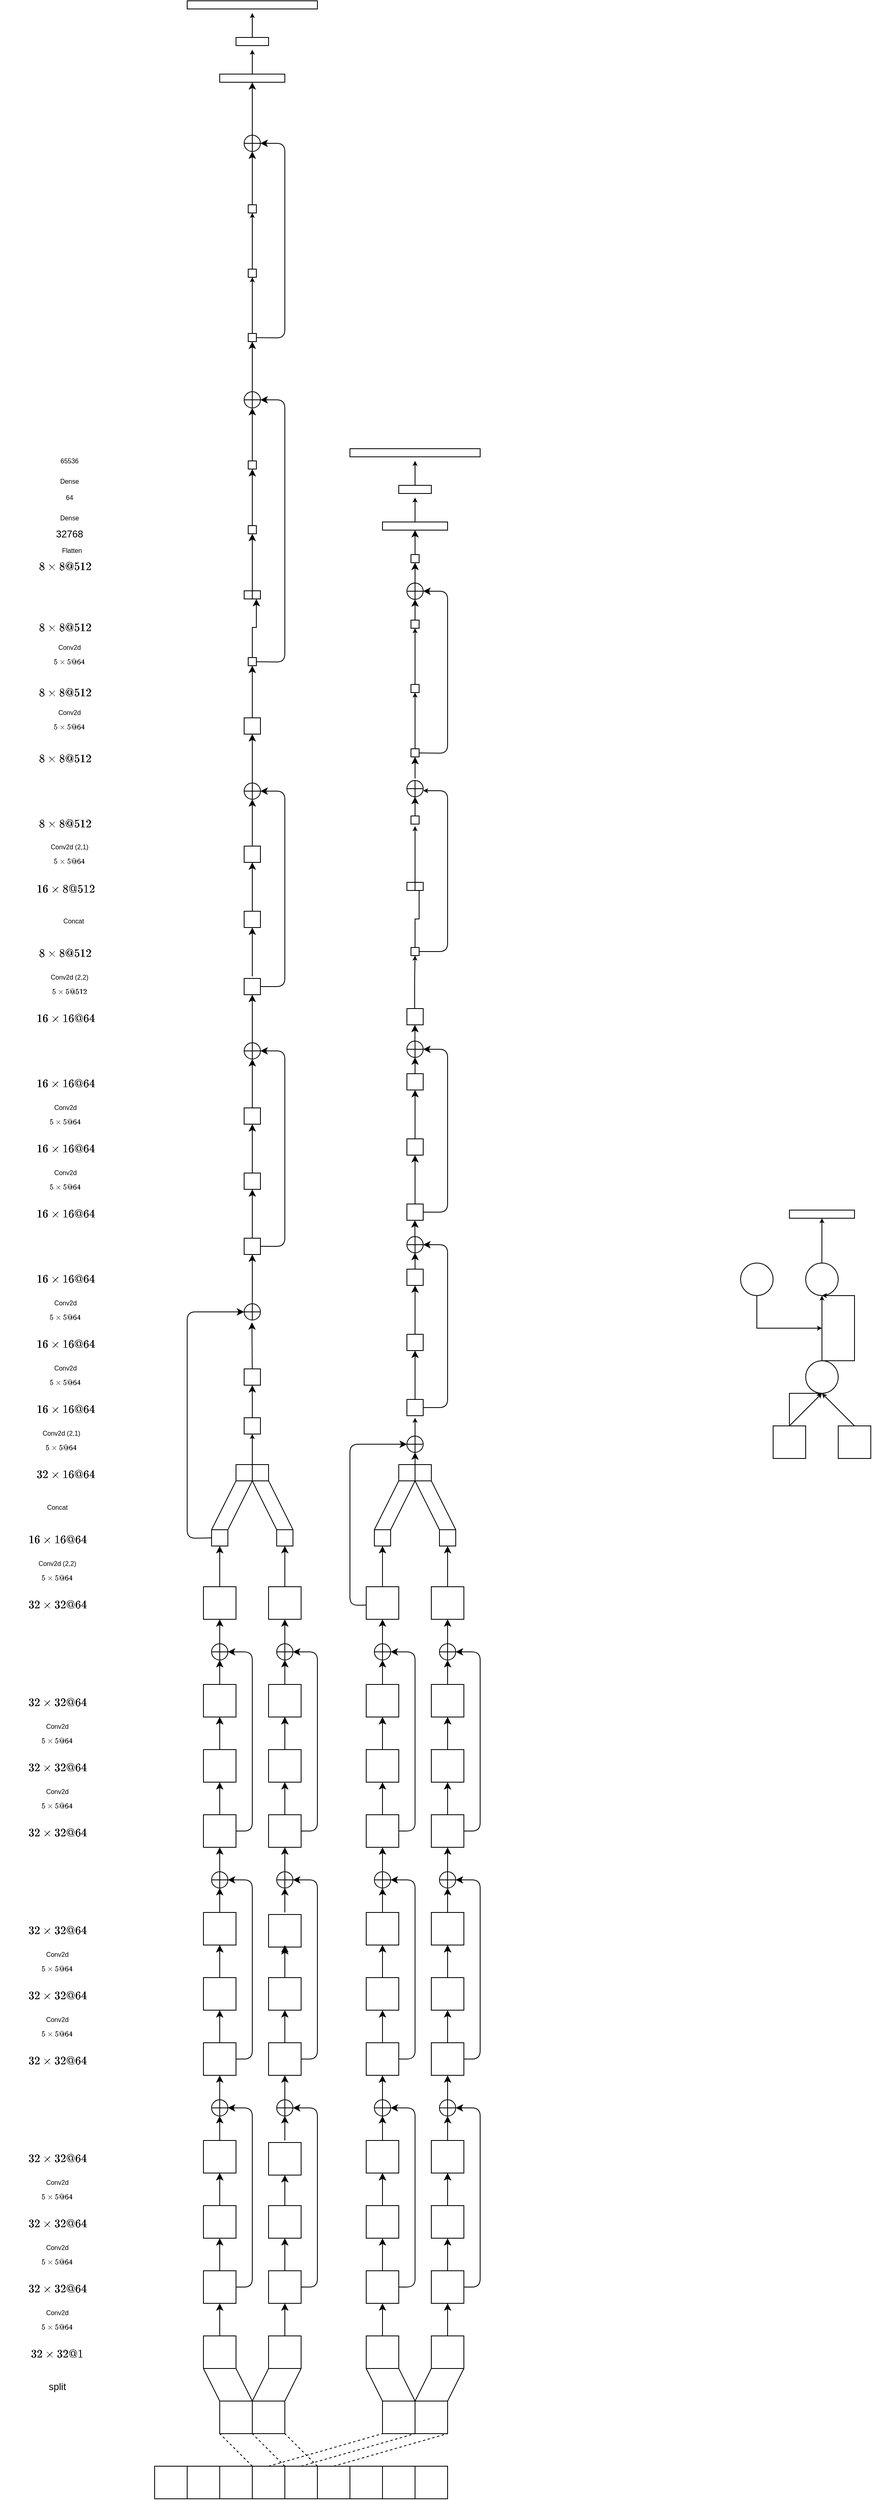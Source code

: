 <mxfile>
    <diagram id="0Igpdy63Mpz8m3hsufa8" name="第 1 页">
        <mxGraphModel dx="806" dy="324" grid="1" gridSize="10" guides="1" tooltips="1" connect="1" arrows="1" fold="1" page="1" pageScale="1" pageWidth="2339" pageHeight="3300" math="1" shadow="0">
            <root>
                <mxCell id="0"/>
                <mxCell id="1" parent="0"/>
                <mxCell id="2628" value="" style="rounded=0;whiteSpace=wrap;html=1;fillColor=none;" parent="1" vertex="1">
                    <mxGeometry x="380" y="2957.5" width="40" height="40" as="geometry"/>
                </mxCell>
                <mxCell id="2629" value="" style="rounded=0;whiteSpace=wrap;html=1;fillColor=none;" parent="1" vertex="1">
                    <mxGeometry x="460" y="2957.5" width="40" height="40" as="geometry"/>
                </mxCell>
                <mxCell id="2630" value="" style="rounded=0;whiteSpace=wrap;html=1;fillColor=none;" parent="1" vertex="1">
                    <mxGeometry x="400" y="3037.5" width="40" height="40" as="geometry"/>
                </mxCell>
                <mxCell id="2631" value="" style="rounded=0;whiteSpace=wrap;html=1;fillColor=none;" parent="1" vertex="1">
                    <mxGeometry x="440" y="3037.5" width="40" height="40" as="geometry"/>
                </mxCell>
                <mxCell id="2632" value="" style="rounded=0;whiteSpace=wrap;html=1;fillColor=none;" parent="1" vertex="1">
                    <mxGeometry x="480" y="3117.5" width="40" height="40" as="geometry"/>
                </mxCell>
                <mxCell id="2633" value="" style="rounded=0;whiteSpace=wrap;html=1;fillColor=none;" parent="1" vertex="1">
                    <mxGeometry x="520" y="3117.5" width="40" height="40" as="geometry"/>
                </mxCell>
                <mxCell id="2634" value="" style="rounded=0;whiteSpace=wrap;html=1;fillColor=none;" parent="1" vertex="1">
                    <mxGeometry x="560" y="3117.5" width="40" height="40" as="geometry"/>
                </mxCell>
                <mxCell id="2635" value="" style="rounded=0;whiteSpace=wrap;html=1;fillColor=none;" parent="1" vertex="1">
                    <mxGeometry x="600" y="3117.5" width="40" height="40" as="geometry"/>
                </mxCell>
                <mxCell id="2636" value="" style="rounded=0;whiteSpace=wrap;html=1;fillColor=none;" parent="1" vertex="1">
                    <mxGeometry x="320" y="3117.5" width="40" height="40" as="geometry"/>
                </mxCell>
                <mxCell id="2637" value="" style="rounded=0;whiteSpace=wrap;html=1;fillColor=none;" parent="1" vertex="1">
                    <mxGeometry x="360" y="3117.5" width="40" height="40" as="geometry"/>
                </mxCell>
                <mxCell id="2638" value="" style="rounded=0;whiteSpace=wrap;html=1;fillColor=none;" parent="1" vertex="1">
                    <mxGeometry x="400" y="3117.5" width="40" height="40" as="geometry"/>
                </mxCell>
                <mxCell id="2639" value="" style="rounded=0;whiteSpace=wrap;html=1;fillColor=none;" parent="1" vertex="1">
                    <mxGeometry x="440" y="3117.5" width="40" height="40" as="geometry"/>
                </mxCell>
                <mxCell id="2648" value="" style="rounded=0;whiteSpace=wrap;html=1;fillColor=none;" parent="1" vertex="1">
                    <mxGeometry x="640" y="3117.5" width="40" height="40" as="geometry"/>
                </mxCell>
                <mxCell id="2660" value="" style="endArrow=none;html=1;entryX=0;entryY=1;entryDx=0;entryDy=0;" parent="1" target="2628" edge="1">
                    <mxGeometry width="50" height="50" relative="1" as="geometry">
                        <mxPoint x="400" y="3037.5" as="sourcePoint"/>
                        <mxPoint x="450" y="2987.5" as="targetPoint"/>
                    </mxGeometry>
                </mxCell>
                <mxCell id="2663" value="" style="endArrow=none;html=1;entryX=0;entryY=1;entryDx=0;entryDy=0;" parent="1" edge="1">
                    <mxGeometry width="50" height="50" relative="1" as="geometry">
                        <mxPoint x="440" y="3037.5" as="sourcePoint"/>
                        <mxPoint x="420" y="2997.5" as="targetPoint"/>
                    </mxGeometry>
                </mxCell>
                <mxCell id="2664" value="" style="endArrow=none;html=1;entryX=0;entryY=1;entryDx=0;entryDy=0;exitX=0;exitY=0;exitDx=0;exitDy=0;" parent="1" source="2631" edge="1">
                    <mxGeometry width="50" height="50" relative="1" as="geometry">
                        <mxPoint x="480" y="3037.5" as="sourcePoint"/>
                        <mxPoint x="460" y="2997.5" as="targetPoint"/>
                    </mxGeometry>
                </mxCell>
                <mxCell id="2666" value="" style="endArrow=none;html=1;entryX=0;entryY=1;entryDx=0;entryDy=0;exitX=0;exitY=0;exitDx=0;exitDy=0;" parent="1" edge="1">
                    <mxGeometry width="50" height="50" relative="1" as="geometry">
                        <mxPoint x="480" y="3037.5" as="sourcePoint"/>
                        <mxPoint x="500" y="2997.5" as="targetPoint"/>
                    </mxGeometry>
                </mxCell>
                <mxCell id="2667" value="split" style="text;html=1;align=center;verticalAlign=middle;resizable=0;points=[];autosize=1;strokeColor=none;fillColor=none;" parent="1" vertex="1">
                    <mxGeometry x="180" y="3010" width="40" height="20" as="geometry"/>
                </mxCell>
                <mxCell id="2668" value="" style="endArrow=classic;html=1;" parent="1" edge="1">
                    <mxGeometry width="50" height="50" relative="1" as="geometry">
                        <mxPoint x="400" y="2957.5" as="sourcePoint"/>
                        <mxPoint x="400" y="2917.5" as="targetPoint"/>
                    </mxGeometry>
                </mxCell>
                <mxCell id="2669" value="" style="rounded=0;whiteSpace=wrap;html=1;fillColor=none;" parent="1" vertex="1">
                    <mxGeometry x="380" y="2877.5" width="40" height="40" as="geometry"/>
                </mxCell>
                <mxCell id="2670" value="&lt;font style=&quot;font-size: 8px&quot;&gt;Conv2d $$5\times5@64 $$&lt;/font&gt;" style="text;html=1;align=center;verticalAlign=middle;resizable=0;points=[];autosize=1;strokeColor=none;fillColor=none;" parent="1" vertex="1">
                    <mxGeometry x="140" y="2930" width="120" height="20" as="geometry"/>
                </mxCell>
                <mxCell id="2671" value="$$32\times32@1$$" style="text;html=1;align=center;verticalAlign=middle;resizable=0;points=[];autosize=1;strokeColor=none;fillColor=none;" parent="1" vertex="1">
                    <mxGeometry x="135" y="2970" width="130" height="20" as="geometry"/>
                </mxCell>
                <mxCell id="2674" value="" style="endArrow=classic;html=1;" parent="1" edge="1">
                    <mxGeometry width="50" height="50" relative="1" as="geometry">
                        <mxPoint x="400.0" y="2877.5" as="sourcePoint"/>
                        <mxPoint x="400.0" y="2837.5" as="targetPoint"/>
                    </mxGeometry>
                </mxCell>
                <mxCell id="2684" value="" style="edgeStyle=none;html=1;fontSize=8;" parent="1" source="2675" target="2679" edge="1">
                    <mxGeometry relative="1" as="geometry"/>
                </mxCell>
                <mxCell id="2675" value="" style="rounded=0;whiteSpace=wrap;html=1;fillColor=none;" parent="1" vertex="1">
                    <mxGeometry x="380" y="2797.5" width="40" height="40" as="geometry"/>
                </mxCell>
                <mxCell id="2676" value="&lt;font style=&quot;font-size: 8px&quot;&gt;Conv2d $$5\times5@64 $$&lt;/font&gt;" style="text;html=1;align=center;verticalAlign=middle;resizable=0;points=[];autosize=1;strokeColor=none;fillColor=none;" parent="1" vertex="1">
                    <mxGeometry x="140" y="2850" width="120" height="20" as="geometry"/>
                </mxCell>
                <mxCell id="2677" value="$$32\times32@64$$" style="text;html=1;align=center;verticalAlign=middle;resizable=0;points=[];autosize=1;strokeColor=none;fillColor=none;" parent="1" vertex="1">
                    <mxGeometry x="130" y="2890" width="140" height="20" as="geometry"/>
                </mxCell>
                <mxCell id="2678" value="" style="endArrow=classic;html=1;" parent="1" edge="1">
                    <mxGeometry width="50" height="50" relative="1" as="geometry">
                        <mxPoint x="400.0" y="2797.5" as="sourcePoint"/>
                        <mxPoint x="400.0" y="2757.5" as="targetPoint"/>
                    </mxGeometry>
                </mxCell>
                <mxCell id="2679" value="" style="rounded=0;whiteSpace=wrap;html=1;fillColor=none;" parent="1" vertex="1">
                    <mxGeometry x="380" y="2717.5" width="40" height="40" as="geometry"/>
                </mxCell>
                <mxCell id="2680" value="&lt;font style=&quot;font-size: 8px&quot;&gt;Conv2d $$5\times5@64 $$&lt;/font&gt;" style="text;html=1;align=center;verticalAlign=middle;resizable=0;points=[];autosize=1;strokeColor=none;fillColor=none;" parent="1" vertex="1">
                    <mxGeometry x="140" y="2770" width="120" height="20" as="geometry"/>
                </mxCell>
                <mxCell id="2681" value="$$32\times32@64$$" style="text;html=1;align=center;verticalAlign=middle;resizable=0;points=[];autosize=1;strokeColor=none;fillColor=none;" parent="1" vertex="1">
                    <mxGeometry x="130" y="2810" width="140" height="20" as="geometry"/>
                </mxCell>
                <mxCell id="2686" value="" style="endArrow=classic;html=1;" parent="1" edge="1">
                    <mxGeometry width="50" height="50" relative="1" as="geometry">
                        <mxPoint x="400" y="2667.5" as="sourcePoint"/>
                        <mxPoint x="400.0" y="2637.5" as="targetPoint"/>
                    </mxGeometry>
                </mxCell>
                <mxCell id="2688" value="$$32\times32@64$$" style="text;html=1;align=center;verticalAlign=middle;resizable=0;points=[];autosize=1;strokeColor=none;fillColor=none;" parent="1" vertex="1">
                    <mxGeometry x="130" y="2730" width="140" height="20" as="geometry"/>
                </mxCell>
                <mxCell id="2690" value="" style="endArrow=classic;html=1;fontSize=8;" parent="1" edge="1">
                    <mxGeometry width="50" height="50" relative="1" as="geometry">
                        <mxPoint x="420" y="2897.5" as="sourcePoint"/>
                        <mxPoint x="410" y="2677.5" as="targetPoint"/>
                        <Array as="points">
                            <mxPoint x="440" y="2897.5"/>
                            <mxPoint x="440" y="2787.5"/>
                            <mxPoint x="440" y="2677.5"/>
                        </Array>
                    </mxGeometry>
                </mxCell>
                <mxCell id="2691" value="" style="verticalLabelPosition=bottom;verticalAlign=top;html=1;shape=mxgraph.flowchart.summing_function;fontSize=8;" parent="1" vertex="1">
                    <mxGeometry x="390" y="2667.5" width="20" height="20" as="geometry"/>
                </mxCell>
                <mxCell id="2695" value="" style="endArrow=classic;html=1;" parent="1" edge="1">
                    <mxGeometry width="50" height="50" relative="1" as="geometry">
                        <mxPoint x="400" y="2717.5" as="sourcePoint"/>
                        <mxPoint x="400.0" y="2687.5" as="targetPoint"/>
                    </mxGeometry>
                </mxCell>
                <mxCell id="2696" value="" style="rounded=0;whiteSpace=wrap;html=1;fillColor=none;" parent="1" vertex="1">
                    <mxGeometry x="380" y="2597.5" width="40" height="40" as="geometry"/>
                </mxCell>
                <mxCell id="2697" value="" style="endArrow=classic;html=1;" parent="1" edge="1">
                    <mxGeometry width="50" height="50" relative="1" as="geometry">
                        <mxPoint x="400.0" y="2597.5" as="sourcePoint"/>
                        <mxPoint x="400.0" y="2557.5" as="targetPoint"/>
                    </mxGeometry>
                </mxCell>
                <mxCell id="2698" value="" style="edgeStyle=none;html=1;fontSize=8;" parent="1" source="2699" target="2703" edge="1">
                    <mxGeometry relative="1" as="geometry"/>
                </mxCell>
                <mxCell id="2699" value="" style="rounded=0;whiteSpace=wrap;html=1;fillColor=none;" parent="1" vertex="1">
                    <mxGeometry x="380" y="2517.5" width="40" height="40" as="geometry"/>
                </mxCell>
                <mxCell id="2700" value="&lt;font style=&quot;font-size: 8px&quot;&gt;Conv2d $$5\times5@64 $$&lt;/font&gt;" style="text;html=1;align=center;verticalAlign=middle;resizable=0;points=[];autosize=1;strokeColor=none;fillColor=none;" parent="1" vertex="1">
                    <mxGeometry x="140" y="2570" width="120" height="20" as="geometry"/>
                </mxCell>
                <mxCell id="2701" value="$$32\times32@64$$" style="text;html=1;align=center;verticalAlign=middle;resizable=0;points=[];autosize=1;strokeColor=none;fillColor=none;" parent="1" vertex="1">
                    <mxGeometry x="130" y="2610" width="140" height="20" as="geometry"/>
                </mxCell>
                <mxCell id="2702" value="" style="endArrow=classic;html=1;" parent="1" edge="1">
                    <mxGeometry width="50" height="50" relative="1" as="geometry">
                        <mxPoint x="400.0" y="2517.5" as="sourcePoint"/>
                        <mxPoint x="400.0" y="2477.5" as="targetPoint"/>
                    </mxGeometry>
                </mxCell>
                <mxCell id="2703" value="" style="rounded=0;whiteSpace=wrap;html=1;fillColor=none;" parent="1" vertex="1">
                    <mxGeometry x="380" y="2437.5" width="40" height="40" as="geometry"/>
                </mxCell>
                <mxCell id="2704" value="&lt;font style=&quot;font-size: 8px&quot;&gt;Conv2d $$5\times5@64 $$&lt;/font&gt;" style="text;html=1;align=center;verticalAlign=middle;resizable=0;points=[];autosize=1;strokeColor=none;fillColor=none;" parent="1" vertex="1">
                    <mxGeometry x="140" y="2490" width="120" height="20" as="geometry"/>
                </mxCell>
                <mxCell id="2705" value="$$32\times32@64$$" style="text;html=1;align=center;verticalAlign=middle;resizable=0;points=[];autosize=1;strokeColor=none;fillColor=none;" parent="1" vertex="1">
                    <mxGeometry x="130" y="2530" width="140" height="20" as="geometry"/>
                </mxCell>
                <mxCell id="2706" value="" style="endArrow=classic;html=1;" parent="1" edge="1">
                    <mxGeometry width="50" height="50" relative="1" as="geometry">
                        <mxPoint x="400" y="2387.5" as="sourcePoint"/>
                        <mxPoint x="400.0" y="2357.5" as="targetPoint"/>
                    </mxGeometry>
                </mxCell>
                <mxCell id="2708" value="$$32\times32@64$$" style="text;html=1;align=center;verticalAlign=middle;resizable=0;points=[];autosize=1;strokeColor=none;fillColor=none;" parent="1" vertex="1">
                    <mxGeometry x="130" y="2450" width="140" height="20" as="geometry"/>
                </mxCell>
                <mxCell id="2709" value="" style="endArrow=classic;html=1;fontSize=8;" parent="1" edge="1">
                    <mxGeometry width="50" height="50" relative="1" as="geometry">
                        <mxPoint x="420" y="2617.5" as="sourcePoint"/>
                        <mxPoint x="410" y="2397.5" as="targetPoint"/>
                        <Array as="points">
                            <mxPoint x="440" y="2617.5"/>
                            <mxPoint x="440" y="2397.5"/>
                        </Array>
                    </mxGeometry>
                </mxCell>
                <mxCell id="2710" value="" style="verticalLabelPosition=bottom;verticalAlign=top;html=1;shape=mxgraph.flowchart.summing_function;fontSize=8;" parent="1" vertex="1">
                    <mxGeometry x="390" y="2387.5" width="20" height="20" as="geometry"/>
                </mxCell>
                <mxCell id="2711" value="" style="endArrow=classic;html=1;" parent="1" edge="1">
                    <mxGeometry width="50" height="50" relative="1" as="geometry">
                        <mxPoint x="400" y="2437.5" as="sourcePoint"/>
                        <mxPoint x="400.0" y="2407.5" as="targetPoint"/>
                    </mxGeometry>
                </mxCell>
                <mxCell id="2712" value="" style="rounded=0;whiteSpace=wrap;html=1;fillColor=none;" parent="1" vertex="1">
                    <mxGeometry x="380" y="2317.5" width="40" height="40" as="geometry"/>
                </mxCell>
                <mxCell id="2713" value="" style="endArrow=classic;html=1;" parent="1" edge="1">
                    <mxGeometry width="50" height="50" relative="1" as="geometry">
                        <mxPoint x="400.0" y="2317.5" as="sourcePoint"/>
                        <mxPoint x="400.0" y="2277.5" as="targetPoint"/>
                    </mxGeometry>
                </mxCell>
                <mxCell id="2714" value="" style="edgeStyle=none;html=1;fontSize=8;" parent="1" source="2715" target="2719" edge="1">
                    <mxGeometry relative="1" as="geometry"/>
                </mxCell>
                <mxCell id="2715" value="" style="rounded=0;whiteSpace=wrap;html=1;fillColor=none;" parent="1" vertex="1">
                    <mxGeometry x="380" y="2237.5" width="40" height="40" as="geometry"/>
                </mxCell>
                <mxCell id="2716" value="&lt;font style=&quot;font-size: 8px&quot;&gt;Conv2d $$5\times5@64 $$&lt;/font&gt;" style="text;html=1;align=center;verticalAlign=middle;resizable=0;points=[];autosize=1;strokeColor=none;fillColor=none;" parent="1" vertex="1">
                    <mxGeometry x="140" y="2290" width="120" height="20" as="geometry"/>
                </mxCell>
                <mxCell id="2717" value="$$32\times32@64$$" style="text;html=1;align=center;verticalAlign=middle;resizable=0;points=[];autosize=1;strokeColor=none;fillColor=none;" parent="1" vertex="1">
                    <mxGeometry x="130" y="2330" width="140" height="20" as="geometry"/>
                </mxCell>
                <mxCell id="2718" value="" style="endArrow=classic;html=1;" parent="1" edge="1">
                    <mxGeometry width="50" height="50" relative="1" as="geometry">
                        <mxPoint x="400.0" y="2237.5" as="sourcePoint"/>
                        <mxPoint x="400.0" y="2197.5" as="targetPoint"/>
                    </mxGeometry>
                </mxCell>
                <mxCell id="2719" value="" style="rounded=0;whiteSpace=wrap;html=1;fillColor=none;" parent="1" vertex="1">
                    <mxGeometry x="380" y="2157.5" width="40" height="40" as="geometry"/>
                </mxCell>
                <mxCell id="2720" value="&lt;font style=&quot;font-size: 8px&quot;&gt;Conv2d $$5\times5@64 $$&lt;/font&gt;" style="text;html=1;align=center;verticalAlign=middle;resizable=0;points=[];autosize=1;strokeColor=none;fillColor=none;" parent="1" vertex="1">
                    <mxGeometry x="140" y="2210" width="120" height="20" as="geometry"/>
                </mxCell>
                <mxCell id="2721" value="$$32\times32@64$$" style="text;html=1;align=center;verticalAlign=middle;resizable=0;points=[];autosize=1;strokeColor=none;fillColor=none;" parent="1" vertex="1">
                    <mxGeometry x="130" y="2250" width="140" height="20" as="geometry"/>
                </mxCell>
                <mxCell id="2722" value="" style="endArrow=classic;html=1;" parent="1" edge="1">
                    <mxGeometry width="50" height="50" relative="1" as="geometry">
                        <mxPoint x="400" y="2107.5" as="sourcePoint"/>
                        <mxPoint x="400.0" y="2077.5" as="targetPoint"/>
                    </mxGeometry>
                </mxCell>
                <mxCell id="2723" value="$$32\times32@64$$" style="text;html=1;align=center;verticalAlign=middle;resizable=0;points=[];autosize=1;strokeColor=none;fillColor=none;" parent="1" vertex="1">
                    <mxGeometry x="130" y="2170" width="140" height="20" as="geometry"/>
                </mxCell>
                <mxCell id="2724" value="" style="endArrow=classic;html=1;fontSize=8;" parent="1" edge="1">
                    <mxGeometry width="50" height="50" relative="1" as="geometry">
                        <mxPoint x="420" y="2337.5" as="sourcePoint"/>
                        <mxPoint x="410" y="2117.5" as="targetPoint"/>
                        <Array as="points">
                            <mxPoint x="440" y="2337.5"/>
                            <mxPoint x="440" y="2117.5"/>
                        </Array>
                    </mxGeometry>
                </mxCell>
                <mxCell id="2725" value="" style="verticalLabelPosition=bottom;verticalAlign=top;html=1;shape=mxgraph.flowchart.summing_function;fontSize=8;" parent="1" vertex="1">
                    <mxGeometry x="390" y="2107.5" width="20" height="20" as="geometry"/>
                </mxCell>
                <mxCell id="2726" value="" style="endArrow=classic;html=1;" parent="1" edge="1">
                    <mxGeometry width="50" height="50" relative="1" as="geometry">
                        <mxPoint x="400" y="2157.5" as="sourcePoint"/>
                        <mxPoint x="400.0" y="2127.5" as="targetPoint"/>
                    </mxGeometry>
                </mxCell>
                <mxCell id="2728" value="$$32\times32@64$$" style="text;html=1;align=center;verticalAlign=middle;resizable=0;points=[];autosize=1;strokeColor=none;fillColor=none;" parent="1" vertex="1">
                    <mxGeometry x="130" y="2050" width="140" height="20" as="geometry"/>
                </mxCell>
                <mxCell id="2729" value="" style="rounded=0;whiteSpace=wrap;html=1;fillColor=none;" parent="1" vertex="1">
                    <mxGeometry x="380" y="2037.5" width="40" height="40" as="geometry"/>
                </mxCell>
                <mxCell id="2730" value="" style="endArrow=classic;html=1;entryX=0.5;entryY=1;entryDx=0;entryDy=0;" parent="1" target="2732" edge="1">
                    <mxGeometry width="50" height="50" relative="1" as="geometry">
                        <mxPoint x="400" y="2037.5" as="sourcePoint"/>
                        <mxPoint x="400" y="1997.5" as="targetPoint"/>
                    </mxGeometry>
                </mxCell>
                <mxCell id="2731" value="&lt;font style=&quot;font-size: 8px&quot;&gt;Conv2d (2,2)$$5\times5@64 $$&lt;/font&gt;" style="text;html=1;align=center;verticalAlign=middle;resizable=0;points=[];autosize=1;strokeColor=none;fillColor=none;" parent="1" vertex="1">
                    <mxGeometry x="130" y="2010" width="140" height="20" as="geometry"/>
                </mxCell>
                <mxCell id="2732" value="" style="rounded=0;whiteSpace=wrap;html=1;fillColor=none;" parent="1" vertex="1">
                    <mxGeometry x="390" y="1967.5" width="20" height="20" as="geometry"/>
                </mxCell>
                <mxCell id="2733" value="$$16\times16@64$$" style="text;html=1;align=center;verticalAlign=middle;resizable=0;points=[];autosize=1;strokeColor=none;fillColor=none;" parent="1" vertex="1">
                    <mxGeometry x="130" y="1970" width="140" height="20" as="geometry"/>
                </mxCell>
                <mxCell id="2734" value="" style="rounded=0;whiteSpace=wrap;html=1;fillColor=none;" parent="1" vertex="1">
                    <mxGeometry x="460" y="2877.5" width="40" height="40" as="geometry"/>
                </mxCell>
                <mxCell id="2735" value="" style="endArrow=classic;html=1;" parent="1" edge="1">
                    <mxGeometry width="50" height="50" relative="1" as="geometry">
                        <mxPoint x="480.0" y="2877.5" as="sourcePoint"/>
                        <mxPoint x="480.0" y="2837.5" as="targetPoint"/>
                    </mxGeometry>
                </mxCell>
                <mxCell id="2736" value="" style="edgeStyle=none;html=1;fontSize=8;" parent="1" source="2737" target="2739" edge="1">
                    <mxGeometry relative="1" as="geometry"/>
                </mxCell>
                <mxCell id="2737" value="" style="rounded=0;whiteSpace=wrap;html=1;fillColor=none;" parent="1" vertex="1">
                    <mxGeometry x="460" y="2797.5" width="40" height="40" as="geometry"/>
                </mxCell>
                <mxCell id="2739" value="" style="rounded=0;whiteSpace=wrap;html=1;fillColor=none;" parent="1" vertex="1">
                    <mxGeometry x="460" y="2720" width="40" height="40" as="geometry"/>
                </mxCell>
                <mxCell id="2740" value="" style="endArrow=classic;html=1;" parent="1" edge="1">
                    <mxGeometry width="50" height="50" relative="1" as="geometry">
                        <mxPoint x="480" y="2667.5" as="sourcePoint"/>
                        <mxPoint x="480.0" y="2637.5" as="targetPoint"/>
                    </mxGeometry>
                </mxCell>
                <mxCell id="2741" value="" style="endArrow=classic;html=1;fontSize=8;" parent="1" edge="1">
                    <mxGeometry width="50" height="50" relative="1" as="geometry">
                        <mxPoint x="500" y="2897.5" as="sourcePoint"/>
                        <mxPoint x="490" y="2677.5" as="targetPoint"/>
                        <Array as="points">
                            <mxPoint x="520" y="2897.5"/>
                            <mxPoint x="520" y="2787.5"/>
                            <mxPoint x="520" y="2677.5"/>
                        </Array>
                    </mxGeometry>
                </mxCell>
                <mxCell id="2742" value="" style="verticalLabelPosition=bottom;verticalAlign=top;html=1;shape=mxgraph.flowchart.summing_function;fontSize=8;" parent="1" vertex="1">
                    <mxGeometry x="470" y="2667.5" width="20" height="20" as="geometry"/>
                </mxCell>
                <mxCell id="2743" value="" style="endArrow=classic;html=1;" parent="1" edge="1">
                    <mxGeometry width="50" height="50" relative="1" as="geometry">
                        <mxPoint x="480" y="2717.5" as="sourcePoint"/>
                        <mxPoint x="480.0" y="2687.5" as="targetPoint"/>
                    </mxGeometry>
                </mxCell>
                <mxCell id="2744" value="" style="rounded=0;whiteSpace=wrap;html=1;fillColor=none;" parent="1" vertex="1">
                    <mxGeometry x="460" y="2597.5" width="40" height="40" as="geometry"/>
                </mxCell>
                <mxCell id="2745" value="" style="endArrow=classic;html=1;" parent="1" edge="1">
                    <mxGeometry width="50" height="50" relative="1" as="geometry">
                        <mxPoint x="480.0" y="2597.5" as="sourcePoint"/>
                        <mxPoint x="480.0" y="2557.5" as="targetPoint"/>
                    </mxGeometry>
                </mxCell>
                <mxCell id="2746" value="" style="edgeStyle=none;html=1;fontSize=8;" parent="1" source="2747" target="2749" edge="1">
                    <mxGeometry relative="1" as="geometry"/>
                </mxCell>
                <mxCell id="2747" value="" style="rounded=0;whiteSpace=wrap;html=1;fillColor=none;" parent="1" vertex="1">
                    <mxGeometry x="460" y="2517.5" width="40" height="40" as="geometry"/>
                </mxCell>
                <mxCell id="2748" value="" style="endArrow=classic;html=1;" parent="1" edge="1">
                    <mxGeometry width="50" height="50" relative="1" as="geometry">
                        <mxPoint x="480.0" y="2517.5" as="sourcePoint"/>
                        <mxPoint x="480.0" y="2477.5" as="targetPoint"/>
                    </mxGeometry>
                </mxCell>
                <mxCell id="2749" value="" style="rounded=0;whiteSpace=wrap;html=1;fillColor=none;" parent="1" vertex="1">
                    <mxGeometry x="460" y="2440" width="40" height="40" as="geometry"/>
                </mxCell>
                <mxCell id="2750" value="" style="endArrow=classic;html=1;" parent="1" edge="1">
                    <mxGeometry width="50" height="50" relative="1" as="geometry">
                        <mxPoint x="480" y="2387.5" as="sourcePoint"/>
                        <mxPoint x="480.0" y="2357.5" as="targetPoint"/>
                    </mxGeometry>
                </mxCell>
                <mxCell id="2751" value="" style="endArrow=classic;html=1;fontSize=8;" parent="1" edge="1">
                    <mxGeometry width="50" height="50" relative="1" as="geometry">
                        <mxPoint x="500" y="2617.5" as="sourcePoint"/>
                        <mxPoint x="490" y="2397.5" as="targetPoint"/>
                        <Array as="points">
                            <mxPoint x="520" y="2617.5"/>
                            <mxPoint x="520" y="2397.5"/>
                        </Array>
                    </mxGeometry>
                </mxCell>
                <mxCell id="2752" value="" style="verticalLabelPosition=bottom;verticalAlign=top;html=1;shape=mxgraph.flowchart.summing_function;fontSize=8;" parent="1" vertex="1">
                    <mxGeometry x="470" y="2387.5" width="20" height="20" as="geometry"/>
                </mxCell>
                <mxCell id="2753" value="" style="endArrow=classic;html=1;" parent="1" edge="1">
                    <mxGeometry width="50" height="50" relative="1" as="geometry">
                        <mxPoint x="480" y="2437.5" as="sourcePoint"/>
                        <mxPoint x="480.0" y="2407.5" as="targetPoint"/>
                    </mxGeometry>
                </mxCell>
                <mxCell id="2754" value="" style="rounded=0;whiteSpace=wrap;html=1;fillColor=none;" parent="1" vertex="1">
                    <mxGeometry x="460" y="2317.5" width="40" height="40" as="geometry"/>
                </mxCell>
                <mxCell id="2755" value="" style="endArrow=classic;html=1;" parent="1" edge="1">
                    <mxGeometry width="50" height="50" relative="1" as="geometry">
                        <mxPoint x="480.0" y="2317.5" as="sourcePoint"/>
                        <mxPoint x="480.0" y="2277.5" as="targetPoint"/>
                    </mxGeometry>
                </mxCell>
                <mxCell id="2756" value="" style="edgeStyle=none;html=1;fontSize=8;" parent="1" source="2757" target="2759" edge="1">
                    <mxGeometry relative="1" as="geometry"/>
                </mxCell>
                <mxCell id="2757" value="" style="rounded=0;whiteSpace=wrap;html=1;fillColor=none;" parent="1" vertex="1">
                    <mxGeometry x="460" y="2237.5" width="40" height="40" as="geometry"/>
                </mxCell>
                <mxCell id="2758" value="" style="endArrow=classic;html=1;" parent="1" edge="1">
                    <mxGeometry width="50" height="50" relative="1" as="geometry">
                        <mxPoint x="480.0" y="2237.5" as="sourcePoint"/>
                        <mxPoint x="480.0" y="2197.5" as="targetPoint"/>
                    </mxGeometry>
                </mxCell>
                <mxCell id="2759" value="" style="rounded=0;whiteSpace=wrap;html=1;fillColor=none;" parent="1" vertex="1">
                    <mxGeometry x="460" y="2157.5" width="40" height="40" as="geometry"/>
                </mxCell>
                <mxCell id="2760" value="" style="endArrow=classic;html=1;" parent="1" edge="1">
                    <mxGeometry width="50" height="50" relative="1" as="geometry">
                        <mxPoint x="480" y="2107.5" as="sourcePoint"/>
                        <mxPoint x="480.0" y="2077.5" as="targetPoint"/>
                    </mxGeometry>
                </mxCell>
                <mxCell id="2761" value="" style="endArrow=classic;html=1;fontSize=8;" parent="1" edge="1">
                    <mxGeometry width="50" height="50" relative="1" as="geometry">
                        <mxPoint x="500" y="2337.5" as="sourcePoint"/>
                        <mxPoint x="490" y="2117.5" as="targetPoint"/>
                        <Array as="points">
                            <mxPoint x="520" y="2337.5"/>
                            <mxPoint x="520" y="2117.5"/>
                        </Array>
                    </mxGeometry>
                </mxCell>
                <mxCell id="2762" value="" style="verticalLabelPosition=bottom;verticalAlign=top;html=1;shape=mxgraph.flowchart.summing_function;fontSize=8;" parent="1" vertex="1">
                    <mxGeometry x="470" y="2107.5" width="20" height="20" as="geometry"/>
                </mxCell>
                <mxCell id="2763" value="" style="endArrow=classic;html=1;" parent="1" edge="1">
                    <mxGeometry width="50" height="50" relative="1" as="geometry">
                        <mxPoint x="480" y="2157.5" as="sourcePoint"/>
                        <mxPoint x="480.0" y="2127.5" as="targetPoint"/>
                    </mxGeometry>
                </mxCell>
                <mxCell id="2764" value="" style="rounded=0;whiteSpace=wrap;html=1;fillColor=none;" parent="1" vertex="1">
                    <mxGeometry x="460" y="2037.5" width="40" height="40" as="geometry"/>
                </mxCell>
                <mxCell id="2765" value="" style="endArrow=classic;html=1;entryX=0.5;entryY=1;entryDx=0;entryDy=0;" parent="1" target="2766" edge="1">
                    <mxGeometry width="50" height="50" relative="1" as="geometry">
                        <mxPoint x="480" y="2037.5" as="sourcePoint"/>
                        <mxPoint x="480" y="1997.5" as="targetPoint"/>
                    </mxGeometry>
                </mxCell>
                <mxCell id="2766" value="" style="rounded=0;whiteSpace=wrap;html=1;fillColor=none;" parent="1" vertex="1">
                    <mxGeometry x="470" y="1967.5" width="20" height="20" as="geometry"/>
                </mxCell>
                <mxCell id="2767" value="" style="endArrow=classic;html=1;" parent="1" edge="1">
                    <mxGeometry width="50" height="50" relative="1" as="geometry">
                        <mxPoint x="480" y="2957.5" as="sourcePoint"/>
                        <mxPoint x="480" y="2917.5" as="targetPoint"/>
                    </mxGeometry>
                </mxCell>
                <mxCell id="2768" value="" style="rounded=0;whiteSpace=wrap;html=1;fillColor=none;" parent="1" vertex="1">
                    <mxGeometry x="420" y="1887.5" width="20" height="20" as="geometry"/>
                </mxCell>
                <mxCell id="2769" value="" style="rounded=0;whiteSpace=wrap;html=1;fillColor=none;" parent="1" vertex="1">
                    <mxGeometry x="440" y="1887.5" width="20" height="20" as="geometry"/>
                </mxCell>
                <mxCell id="2770" value="" style="endArrow=none;html=1;fontSize=8;entryX=0;entryY=1;entryDx=0;entryDy=0;" parent="1" target="2768" edge="1">
                    <mxGeometry width="50" height="50" relative="1" as="geometry">
                        <mxPoint x="390" y="1967.5" as="sourcePoint"/>
                        <mxPoint x="440" y="1917.5" as="targetPoint"/>
                    </mxGeometry>
                </mxCell>
                <mxCell id="2771" value="" style="endArrow=none;html=1;fontSize=8;entryX=0;entryY=1;entryDx=0;entryDy=0;" parent="1" edge="1">
                    <mxGeometry width="50" height="50" relative="1" as="geometry">
                        <mxPoint x="410.0" y="1967.5" as="sourcePoint"/>
                        <mxPoint x="440.0" y="1907.5" as="targetPoint"/>
                    </mxGeometry>
                </mxCell>
                <mxCell id="2772" value="" style="endArrow=none;html=1;fontSize=8;entryX=0;entryY=1;entryDx=0;entryDy=0;exitX=0;exitY=0;exitDx=0;exitDy=0;" parent="1" source="2766" target="2769" edge="1">
                    <mxGeometry width="50" height="50" relative="1" as="geometry">
                        <mxPoint x="430.0" y="1967.5" as="sourcePoint"/>
                        <mxPoint x="460.0" y="1907.5" as="targetPoint"/>
                    </mxGeometry>
                </mxCell>
                <mxCell id="2773" value="" style="endArrow=none;html=1;fontSize=8;entryX=0;entryY=1;entryDx=0;entryDy=0;exitX=0;exitY=0;exitDx=0;exitDy=0;" parent="1" edge="1">
                    <mxGeometry width="50" height="50" relative="1" as="geometry">
                        <mxPoint x="490.0" y="1967.5" as="sourcePoint"/>
                        <mxPoint x="460.0" y="1907.5" as="targetPoint"/>
                    </mxGeometry>
                </mxCell>
                <mxCell id="2774" value="Concat" style="text;html=1;align=center;verticalAlign=middle;resizable=0;points=[];autosize=1;strokeColor=none;fillColor=none;fontSize=8;" parent="1" vertex="1">
                    <mxGeometry x="180" y="1930" width="40" height="20" as="geometry"/>
                </mxCell>
                <mxCell id="2775" value="&lt;font style=&quot;font-size: 8px&quot;&gt;Conv2d (2,1)$$5\times5@64 $$&lt;/font&gt;" style="text;html=1;align=center;verticalAlign=middle;resizable=0;points=[];autosize=1;strokeColor=none;fillColor=none;" parent="1" vertex="1">
                    <mxGeometry x="135" y="1850" width="140" height="20" as="geometry"/>
                </mxCell>
                <mxCell id="3554" style="edgeStyle=none;html=1;entryX=0.5;entryY=1;entryDx=0;entryDy=0;entryPerimeter=0;" edge="1" parent="1" source="2777">
                    <mxGeometry relative="1" as="geometry">
                        <mxPoint x="440" y="1790" as="targetPoint"/>
                    </mxGeometry>
                </mxCell>
                <mxCell id="2777" value="" style="rounded=0;whiteSpace=wrap;html=1;fillColor=none;" parent="1" vertex="1">
                    <mxGeometry x="430" y="1830" width="20" height="20" as="geometry"/>
                </mxCell>
                <mxCell id="2778" value="$$32\times16@64$$" style="text;html=1;align=center;verticalAlign=middle;resizable=0;points=[];autosize=1;strokeColor=none;fillColor=none;" parent="1" vertex="1">
                    <mxGeometry x="140" y="1890" width="140" height="20" as="geometry"/>
                </mxCell>
                <mxCell id="3560" style="edgeStyle=none;html=1;entryX=1;entryY=0.5;entryDx=0;entryDy=0;entryPerimeter=0;" edge="1" parent="1" source="2779" target="3556">
                    <mxGeometry relative="1" as="geometry">
                        <mxPoint x="520" y="1419.5" as="targetPoint"/>
                        <Array as="points">
                            <mxPoint x="480" y="1619.5"/>
                            <mxPoint x="480" y="1379.5"/>
                        </Array>
                    </mxGeometry>
                </mxCell>
                <mxCell id="2779" value="" style="rounded=0;whiteSpace=wrap;html=1;fillColor=none;" parent="1" vertex="1">
                    <mxGeometry x="430" y="1609.5" width="20" height="20" as="geometry"/>
                </mxCell>
                <mxCell id="2781" value="" style="rounded=0;whiteSpace=wrap;html=1;fillColor=none;" parent="1" vertex="1">
                    <mxGeometry x="430" y="1529.5" width="20" height="20" as="geometry"/>
                </mxCell>
                <mxCell id="2782" value="" style="endArrow=classic;html=1;fontSize=8;entryX=0.5;entryY=1;entryDx=0;entryDy=0;exitX=0.5;exitY=0;exitDx=0;exitDy=0;" parent="1" target="2781" edge="1" source="2779">
                    <mxGeometry width="50" height="50" relative="1" as="geometry">
                        <mxPoint x="440" y="1607" as="sourcePoint"/>
                        <mxPoint x="440" y="1587" as="targetPoint"/>
                        <Array as="points">
                            <mxPoint x="440" y="1567"/>
                        </Array>
                    </mxGeometry>
                </mxCell>
                <mxCell id="2783" value="$$16\times16@64$$" style="text;html=1;align=center;verticalAlign=middle;resizable=0;points=[];autosize=1;strokeColor=none;fillColor=none;" parent="1" vertex="1">
                    <mxGeometry x="140" y="1810" width="140" height="20" as="geometry"/>
                </mxCell>
                <mxCell id="2784" value="&lt;font style=&quot;font-size: 8px&quot;&gt;Conv2d $$5\times5@64 $$&lt;/font&gt;" style="text;html=1;align=center;verticalAlign=middle;resizable=0;points=[];autosize=1;strokeColor=none;fillColor=none;" parent="1" vertex="1">
                    <mxGeometry x="150" y="1770" width="120" height="20" as="geometry"/>
                </mxCell>
                <mxCell id="2785" value="&lt;font style=&quot;font-size: 8px&quot;&gt;Conv2d $$5\times5@64 $$&lt;/font&gt;" style="text;html=1;align=center;verticalAlign=middle;resizable=0;points=[];autosize=1;strokeColor=none;fillColor=none;" parent="1" vertex="1">
                    <mxGeometry x="150" y="1690" width="120" height="20" as="geometry"/>
                </mxCell>
                <mxCell id="2786" value="$$16\times16@64$$" style="text;html=1;align=center;verticalAlign=middle;resizable=0;points=[];autosize=1;strokeColor=none;fillColor=none;" parent="1" vertex="1">
                    <mxGeometry x="140" y="1730" width="140" height="20" as="geometry"/>
                </mxCell>
                <mxCell id="2791" value="" style="endArrow=classic;html=1;fontSize=8;exitX=0.5;exitY=0;exitDx=0;exitDy=0;" parent="1" source="2781" edge="1">
                    <mxGeometry width="50" height="50" relative="1" as="geometry">
                        <mxPoint x="390" y="1557" as="sourcePoint"/>
                        <mxPoint x="440" y="1469.5" as="targetPoint"/>
                    </mxGeometry>
                </mxCell>
                <mxCell id="2794" value="$$16\times16@64$$" style="text;html=1;align=center;verticalAlign=middle;resizable=0;points=[];autosize=1;strokeColor=none;fillColor=none;" parent="1" vertex="1">
                    <mxGeometry x="140" y="1650" width="140" height="20" as="geometry"/>
                </mxCell>
                <mxCell id="3558" style="edgeStyle=none;html=1;entryX=0.5;entryY=1;entryDx=0;entryDy=0;entryPerimeter=0;" edge="1" parent="1" source="2795" target="3556">
                    <mxGeometry relative="1" as="geometry"/>
                </mxCell>
                <mxCell id="2795" value="" style="rounded=0;whiteSpace=wrap;html=1;fillColor=none;" parent="1" vertex="1">
                    <mxGeometry x="430" y="1449.5" width="20" height="20" as="geometry"/>
                </mxCell>
                <mxCell id="3562" style="edgeStyle=none;html=1;entryX=1;entryY=0.5;entryDx=0;entryDy=0;entryPerimeter=0;" edge="1" parent="1" source="2796" target="3561">
                    <mxGeometry relative="1" as="geometry">
                        <mxPoint x="480" y="1100.5" as="targetPoint"/>
                        <Array as="points">
                            <mxPoint x="480" y="1300.5"/>
                            <mxPoint x="480" y="1060.5"/>
                        </Array>
                    </mxGeometry>
                </mxCell>
                <mxCell id="2796" value="" style="rounded=0;whiteSpace=wrap;html=1;fillColor=none;" parent="1" vertex="1">
                    <mxGeometry x="430" y="1290.5" width="20" height="20" as="geometry"/>
                </mxCell>
                <mxCell id="2798" value="" style="rounded=0;whiteSpace=wrap;html=1;fillColor=none;" parent="1" vertex="1">
                    <mxGeometry x="430" y="1208" width="20" height="20" as="geometry"/>
                </mxCell>
                <mxCell id="2799" value="" style="endArrow=classic;html=1;fontSize=8;entryX=0.5;entryY=1;entryDx=0;entryDy=0;" parent="1" target="2798" edge="1">
                    <mxGeometry width="50" height="50" relative="1" as="geometry">
                        <mxPoint x="440" y="1288" as="sourcePoint"/>
                        <mxPoint x="440" y="1268" as="targetPoint"/>
                        <Array as="points">
                            <mxPoint x="440" y="1248"/>
                        </Array>
                    </mxGeometry>
                </mxCell>
                <mxCell id="2800" value="$$16\times16@64$$" style="text;html=1;align=center;verticalAlign=middle;resizable=0;points=[];autosize=1;strokeColor=none;fillColor=none;" parent="1" vertex="1">
                    <mxGeometry x="140" y="1570" width="140" height="20" as="geometry"/>
                </mxCell>
                <mxCell id="2801" value="&lt;font style=&quot;font-size: 8px&quot;&gt;Conv2d $$5\times5@64 $$&lt;/font&gt;" style="text;html=1;align=center;verticalAlign=middle;resizable=0;points=[];autosize=1;strokeColor=none;fillColor=none;" parent="1" vertex="1">
                    <mxGeometry x="150" y="1530" width="120" height="20" as="geometry"/>
                </mxCell>
                <mxCell id="2802" value="&lt;font style=&quot;font-size: 8px&quot;&gt;Conv2d $$5\times5@64 $$&lt;/font&gt;" style="text;html=1;align=center;verticalAlign=middle;resizable=0;points=[];autosize=1;strokeColor=none;fillColor=none;" parent="1" vertex="1">
                    <mxGeometry x="150" y="1450" width="120" height="20" as="geometry"/>
                </mxCell>
                <mxCell id="2803" value="$$16\times16@64$$" style="text;html=1;align=center;verticalAlign=middle;resizable=0;points=[];autosize=1;strokeColor=none;fillColor=none;" parent="1" vertex="1">
                    <mxGeometry x="140" y="1490" width="140" height="20" as="geometry"/>
                </mxCell>
                <mxCell id="2806" value="" style="endArrow=classic;html=1;fontSize=8;exitX=0.5;exitY=0;exitDx=0;exitDy=0;entryX=0.5;entryY=1;entryDx=0;entryDy=0;" parent="1" source="2798" edge="1" target="2809">
                    <mxGeometry width="50" height="50" relative="1" as="geometry">
                        <mxPoint x="390" y="1238" as="sourcePoint"/>
                        <mxPoint x="440" y="1188" as="targetPoint"/>
                    </mxGeometry>
                </mxCell>
                <mxCell id="2808" value="$$16\times16@64$$" style="text;html=1;align=center;verticalAlign=middle;resizable=0;points=[];autosize=1;strokeColor=none;fillColor=none;" parent="1" vertex="1">
                    <mxGeometry x="140" y="1410" width="140" height="20" as="geometry"/>
                </mxCell>
                <mxCell id="3563" style="edgeStyle=none;html=1;entryX=0.5;entryY=1;entryDx=0;entryDy=0;entryPerimeter=0;" edge="1" parent="1" source="2809" target="3561">
                    <mxGeometry relative="1" as="geometry"/>
                </mxCell>
                <mxCell id="2809" value="" style="rounded=0;whiteSpace=wrap;html=1;fillColor=none;" parent="1" vertex="1">
                    <mxGeometry x="430" y="1128" width="20" height="20" as="geometry"/>
                </mxCell>
                <mxCell id="2810" value="$$16\times16@64$$" style="text;html=1;align=center;verticalAlign=middle;resizable=0;points=[];autosize=1;strokeColor=none;fillColor=none;" parent="1" vertex="1">
                    <mxGeometry x="140" y="1330" width="140" height="20" as="geometry"/>
                </mxCell>
                <mxCell id="2812" value="&lt;font style=&quot;font-size: 8px&quot;&gt;Conv2d (2,2) $$5\times5@512 $$&lt;/font&gt;" style="text;html=1;align=center;verticalAlign=middle;resizable=0;points=[];autosize=1;strokeColor=none;fillColor=none;" parent="1" vertex="1">
                    <mxGeometry x="140" y="1290" width="150" height="20" as="geometry"/>
                </mxCell>
                <mxCell id="2813" value="$$8\times8@512$$" style="text;html=1;align=center;verticalAlign=middle;resizable=0;points=[];autosize=1;strokeColor=none;fillColor=none;" parent="1" vertex="1">
                    <mxGeometry x="145" y="1250" width="130" height="20" as="geometry"/>
                </mxCell>
                <mxCell id="3568" style="edgeStyle=none;html=1;entryX=0.5;entryY=1;entryDx=0;entryDy=0;rounded=0;" edge="1" parent="1" source="2814" target="2816">
                    <mxGeometry relative="1" as="geometry">
                        <Array as="points">
                            <mxPoint x="440" y="859.5"/>
                            <mxPoint x="445" y="859.5"/>
                        </Array>
                    </mxGeometry>
                </mxCell>
                <mxCell id="3579" style="edgeStyle=none;html=1;entryX=1;entryY=0.5;entryDx=0;entryDy=0;entryPerimeter=0;rounded=1;" edge="1" parent="1" source="2814" target="3516">
                    <mxGeometry relative="1" as="geometry">
                        <mxPoint x="480" y="580" as="targetPoint"/>
                        <Array as="points">
                            <mxPoint x="480" y="902"/>
                            <mxPoint x="480" y="580"/>
                        </Array>
                    </mxGeometry>
                </mxCell>
                <mxCell id="2814" value="" style="rounded=0;whiteSpace=wrap;html=1;fillColor=none;" parent="1" vertex="1">
                    <mxGeometry x="435" y="896.5" width="10" height="10" as="geometry"/>
                </mxCell>
                <mxCell id="2815" value="" style="rounded=0;whiteSpace=wrap;html=1;fillColor=none;" parent="1" vertex="1">
                    <mxGeometry x="430" y="814.5" width="10" height="10" as="geometry"/>
                </mxCell>
                <mxCell id="2816" value="" style="rounded=0;whiteSpace=wrap;html=1;fillColor=none;" parent="1" vertex="1">
                    <mxGeometry x="440" y="814.5" width="10" height="10" as="geometry"/>
                </mxCell>
                <mxCell id="2818" value="Concat" style="text;html=1;align=center;verticalAlign=middle;resizable=0;points=[];autosize=1;strokeColor=none;fillColor=none;fontSize=8;" parent="1" vertex="1">
                    <mxGeometry x="200" y="1210" width="40" height="20" as="geometry"/>
                </mxCell>
                <mxCell id="3572" style="edgeStyle=none;rounded=0;html=1;entryX=0.5;entryY=1;entryDx=0;entryDy=0;" edge="1" parent="1" source="2820" target="3571">
                    <mxGeometry relative="1" as="geometry"/>
                </mxCell>
                <mxCell id="2820" value="" style="rounded=0;whiteSpace=wrap;html=1;fillColor=none;" parent="1" vertex="1">
                    <mxGeometry x="435" y="734.5" width="10" height="10" as="geometry"/>
                </mxCell>
                <mxCell id="2821" value="&lt;font style=&quot;font-size: 8px&quot;&gt;Conv2d (2,1)$$5\times5@64 $$&lt;/font&gt;" style="text;html=1;align=center;verticalAlign=middle;resizable=0;points=[];autosize=1;strokeColor=none;fillColor=none;" parent="1" vertex="1">
                    <mxGeometry x="145" y="1130" width="140" height="20" as="geometry"/>
                </mxCell>
                <mxCell id="2822" value="$$16\times8@512$$" style="text;html=1;align=center;verticalAlign=middle;resizable=0;points=[];autosize=1;strokeColor=none;fillColor=none;" parent="1" vertex="1">
                    <mxGeometry x="140" y="1171" width="140" height="20" as="geometry"/>
                </mxCell>
                <mxCell id="2823" value="$$8\times8@512$$" style="text;html=1;align=center;verticalAlign=middle;resizable=0;points=[];autosize=1;strokeColor=none;fillColor=none;" parent="1" vertex="1">
                    <mxGeometry x="145" y="1091" width="130" height="20" as="geometry"/>
                </mxCell>
                <mxCell id="2824" value="&lt;font style=&quot;font-size: 8px&quot;&gt;Conv2d $$5\times5@64 $$&lt;/font&gt;" style="text;html=1;align=center;verticalAlign=middle;resizable=0;points=[];autosize=1;strokeColor=none;fillColor=none;" parent="1" vertex="1">
                    <mxGeometry x="155" y="885" width="120" height="20" as="geometry"/>
                </mxCell>
                <mxCell id="3526" style="edgeStyle=none;html=1;entryX=1;entryY=0.5;entryDx=0;entryDy=0;entryPerimeter=0;" parent="1" source="2826" target="3524" edge="1">
                    <mxGeometry relative="1" as="geometry">
                        <mxPoint x="460" y="305" as="targetPoint"/>
                        <Array as="points">
                            <mxPoint x="480" y="504"/>
                            <mxPoint x="480" y="265"/>
                        </Array>
                    </mxGeometry>
                </mxCell>
                <mxCell id="2826" value="" style="rounded=0;whiteSpace=wrap;html=1;fillColor=none;" parent="1" vertex="1">
                    <mxGeometry x="435" y="498.5" width="10" height="10" as="geometry"/>
                </mxCell>
                <mxCell id="2827" value="$$8\times8@512$$" style="text;html=1;align=center;verticalAlign=middle;resizable=0;points=[];autosize=1;strokeColor=none;fillColor=none;" parent="1" vertex="1">
                    <mxGeometry x="145" y="1011" width="130" height="20" as="geometry"/>
                </mxCell>
                <mxCell id="2830" value="" style="endArrow=classic;html=1;rounded=0;fontSize=8;endSize=3;strokeWidth=1;jumpSize=6;exitX=0.5;exitY=0;exitDx=0;exitDy=0;entryX=0.5;entryY=1;entryDx=0;entryDy=0;" parent="1" source="2826" target="3520" edge="1">
                    <mxGeometry width="50" height="50" relative="1" as="geometry">
                        <mxPoint x="390" y="522.5" as="sourcePoint"/>
                        <mxPoint x="440" y="472.5" as="targetPoint"/>
                    </mxGeometry>
                </mxCell>
                <mxCell id="2833" value="$$8\times8@512$$" style="text;html=1;align=center;verticalAlign=middle;resizable=0;points=[];autosize=1;strokeColor=none;fillColor=none;" parent="1" vertex="1">
                    <mxGeometry x="145" y="850" width="130" height="20" as="geometry"/>
                </mxCell>
                <mxCell id="2835" value="" style="rounded=0;whiteSpace=wrap;html=1;fillColor=none;" parent="1" vertex="1">
                    <mxGeometry x="400" y="180" width="80" height="10" as="geometry"/>
                </mxCell>
                <mxCell id="2836" value="32768" style="text;html=1;align=center;verticalAlign=middle;resizable=0;points=[];autosize=1;strokeColor=none;fillColor=none;" parent="1" vertex="1">
                    <mxGeometry x="190" y="735" width="50" height="20" as="geometry"/>
                </mxCell>
                <mxCell id="2837" value="Flatten&lt;br&gt;" style="text;html=1;align=center;verticalAlign=middle;resizable=0;points=[];autosize=1;strokeColor=none;fillColor=none;fontSize=8;" parent="1" vertex="1">
                    <mxGeometry x="197.5" y="755" width="40" height="20" as="geometry"/>
                </mxCell>
                <mxCell id="2838" value="" style="endArrow=classic;html=1;rounded=0;fontSize=8;endSize=3;strokeWidth=1;jumpSize=6;exitX=0.5;exitY=0;exitDx=0;exitDy=0;entryX=0.498;entryY=1.109;entryDx=0;entryDy=0;entryPerimeter=0;" parent="1" edge="1">
                    <mxGeometry width="50" height="50" relative="1" as="geometry">
                        <mxPoint x="440" y="180" as="sourcePoint"/>
                        <mxPoint x="440.0" y="150" as="targetPoint"/>
                    </mxGeometry>
                </mxCell>
                <mxCell id="2839" value="" style="rounded=0;whiteSpace=wrap;html=1;fillColor=none;" parent="1" vertex="1">
                    <mxGeometry x="420" y="135" width="40" height="10" as="geometry"/>
                </mxCell>
                <mxCell id="2840" value="Dense" style="text;html=1;align=center;verticalAlign=middle;resizable=0;points=[];autosize=1;strokeColor=none;fillColor=none;fontSize=8;" parent="1" vertex="1">
                    <mxGeometry x="195" y="715" width="40" height="20" as="geometry"/>
                </mxCell>
                <mxCell id="2841" value="64" style="text;html=1;align=center;verticalAlign=middle;resizable=0;points=[];autosize=1;strokeColor=none;fillColor=none;fontSize=8;" parent="1" vertex="1">
                    <mxGeometry x="200" y="690" width="30" height="20" as="geometry"/>
                </mxCell>
                <mxCell id="2842" value="" style="rounded=0;whiteSpace=wrap;html=1;fillColor=none;" parent="1" vertex="1">
                    <mxGeometry x="360" y="90" width="160" height="10" as="geometry"/>
                </mxCell>
                <mxCell id="2843" value="Dense" style="text;html=1;align=center;verticalAlign=middle;resizable=0;points=[];autosize=1;strokeColor=none;fillColor=none;fontSize=8;" parent="1" vertex="1">
                    <mxGeometry x="195" y="670" width="40" height="20" as="geometry"/>
                </mxCell>
                <mxCell id="2844" value="65536" style="text;html=1;align=center;verticalAlign=middle;resizable=0;points=[];autosize=1;strokeColor=none;fillColor=none;fontSize=8;" parent="1" vertex="1">
                    <mxGeometry x="195" y="645" width="40" height="20" as="geometry"/>
                </mxCell>
                <mxCell id="2845" value="" style="endArrow=classic;html=1;rounded=0;fontSize=8;endSize=3;strokeWidth=1;jumpSize=6;exitX=0.5;exitY=0;exitDx=0;exitDy=0;entryX=0.498;entryY=1.109;entryDx=0;entryDy=0;entryPerimeter=0;" parent="1" edge="1">
                    <mxGeometry width="50" height="50" relative="1" as="geometry">
                        <mxPoint x="440" y="135" as="sourcePoint"/>
                        <mxPoint x="440" y="105" as="targetPoint"/>
                    </mxGeometry>
                </mxCell>
                <mxCell id="2846" value="" style="rounded=0;whiteSpace=wrap;html=1;fillColor=none;" parent="1" vertex="1">
                    <mxGeometry x="600" y="3037.5" width="40" height="40" as="geometry"/>
                </mxCell>
                <mxCell id="2847" value="" style="rounded=0;whiteSpace=wrap;html=1;fillColor=none;" parent="1" vertex="1">
                    <mxGeometry x="640" y="3037.5" width="40" height="40" as="geometry"/>
                </mxCell>
                <mxCell id="2848" value="" style="endArrow=none;dashed=1;html=1;rounded=0;fontSize=8;endSize=3;strokeWidth=1;jumpSize=6;entryX=0;entryY=1;entryDx=0;entryDy=0;" parent="1" target="2630" edge="1">
                    <mxGeometry width="50" height="50" relative="1" as="geometry">
                        <mxPoint x="440" y="3117.5" as="sourcePoint"/>
                        <mxPoint x="470" y="3067.5" as="targetPoint"/>
                    </mxGeometry>
                </mxCell>
                <mxCell id="2849" value="" style="endArrow=none;dashed=1;html=1;rounded=0;fontSize=8;endSize=3;strokeWidth=1;jumpSize=6;entryX=0;entryY=1;entryDx=0;entryDy=0;" parent="1" edge="1">
                    <mxGeometry width="50" height="50" relative="1" as="geometry">
                        <mxPoint x="480" y="3117.5" as="sourcePoint"/>
                        <mxPoint x="440" y="3077.5" as="targetPoint"/>
                    </mxGeometry>
                </mxCell>
                <mxCell id="2850" value="" style="endArrow=none;dashed=1;html=1;rounded=0;fontSize=8;endSize=3;strokeWidth=1;jumpSize=6;entryX=0;entryY=1;entryDx=0;entryDy=0;" parent="1" edge="1">
                    <mxGeometry width="50" height="50" relative="1" as="geometry">
                        <mxPoint x="520" y="3117.5" as="sourcePoint"/>
                        <mxPoint x="480" y="3077.5" as="targetPoint"/>
                    </mxGeometry>
                </mxCell>
                <mxCell id="2857" value="" style="endArrow=none;dashed=1;html=1;rounded=0;fontSize=8;endSize=3;strokeWidth=1;jumpSize=6;entryX=0;entryY=1;entryDx=0;entryDy=0;" parent="1" target="2846" edge="1">
                    <mxGeometry width="50" height="50" relative="1" as="geometry">
                        <mxPoint x="460" y="3117.5" as="sourcePoint"/>
                        <mxPoint x="440" y="3077.5" as="targetPoint"/>
                    </mxGeometry>
                </mxCell>
                <mxCell id="2858" value="" style="endArrow=none;dashed=1;html=1;rounded=0;fontSize=8;endSize=3;strokeWidth=1;jumpSize=6;entryX=1;entryY=1;entryDx=0;entryDy=0;" parent="1" target="2846" edge="1">
                    <mxGeometry width="50" height="50" relative="1" as="geometry">
                        <mxPoint x="500" y="3117.5" as="sourcePoint"/>
                        <mxPoint x="480" y="3077.5" as="targetPoint"/>
                    </mxGeometry>
                </mxCell>
                <mxCell id="2859" value="" style="endArrow=none;dashed=1;html=1;rounded=0;fontSize=8;endSize=3;strokeWidth=1;jumpSize=6;entryX=1;entryY=1;entryDx=0;entryDy=0;" parent="1" target="2847" edge="1">
                    <mxGeometry width="50" height="50" relative="1" as="geometry">
                        <mxPoint x="540" y="3117.5" as="sourcePoint"/>
                        <mxPoint x="520" y="3077.5" as="targetPoint"/>
                    </mxGeometry>
                </mxCell>
                <mxCell id="3104" value="" style="rounded=0;whiteSpace=wrap;html=1;fillColor=none;" parent="1" vertex="1">
                    <mxGeometry x="580" y="2957.5" width="40" height="40" as="geometry"/>
                </mxCell>
                <mxCell id="3105" value="" style="rounded=0;whiteSpace=wrap;html=1;fillColor=none;" parent="1" vertex="1">
                    <mxGeometry x="660" y="2957.5" width="40" height="40" as="geometry"/>
                </mxCell>
                <mxCell id="3106" value="" style="endArrow=classic;html=1;" parent="1" edge="1">
                    <mxGeometry width="50" height="50" relative="1" as="geometry">
                        <mxPoint x="600" y="2957.5" as="sourcePoint"/>
                        <mxPoint x="600" y="2917.5" as="targetPoint"/>
                    </mxGeometry>
                </mxCell>
                <mxCell id="3107" value="" style="rounded=0;whiteSpace=wrap;html=1;fillColor=none;" parent="1" vertex="1">
                    <mxGeometry x="580" y="2877.5" width="40" height="40" as="geometry"/>
                </mxCell>
                <mxCell id="3108" value="" style="endArrow=classic;html=1;" parent="1" edge="1">
                    <mxGeometry width="50" height="50" relative="1" as="geometry">
                        <mxPoint x="600.0" y="2877.5" as="sourcePoint"/>
                        <mxPoint x="600.0" y="2837.5" as="targetPoint"/>
                    </mxGeometry>
                </mxCell>
                <mxCell id="3109" value="" style="edgeStyle=none;html=1;fontSize=8;" parent="1" source="3110" target="3112" edge="1">
                    <mxGeometry relative="1" as="geometry"/>
                </mxCell>
                <mxCell id="3110" value="" style="rounded=0;whiteSpace=wrap;html=1;fillColor=none;" parent="1" vertex="1">
                    <mxGeometry x="580" y="2797.5" width="40" height="40" as="geometry"/>
                </mxCell>
                <mxCell id="3111" value="" style="endArrow=classic;html=1;" parent="1" edge="1">
                    <mxGeometry width="50" height="50" relative="1" as="geometry">
                        <mxPoint x="600.0" y="2797.5" as="sourcePoint"/>
                        <mxPoint x="600.0" y="2757.5" as="targetPoint"/>
                    </mxGeometry>
                </mxCell>
                <mxCell id="3112" value="" style="rounded=0;whiteSpace=wrap;html=1;fillColor=none;" parent="1" vertex="1">
                    <mxGeometry x="580" y="2717.5" width="40" height="40" as="geometry"/>
                </mxCell>
                <mxCell id="3113" value="" style="endArrow=classic;html=1;" parent="1" edge="1">
                    <mxGeometry width="50" height="50" relative="1" as="geometry">
                        <mxPoint x="600" y="2667.5" as="sourcePoint"/>
                        <mxPoint x="600.0" y="2637.5" as="targetPoint"/>
                    </mxGeometry>
                </mxCell>
                <mxCell id="3114" value="" style="endArrow=classic;html=1;fontSize=8;" parent="1" edge="1">
                    <mxGeometry width="50" height="50" relative="1" as="geometry">
                        <mxPoint x="620" y="2897.5" as="sourcePoint"/>
                        <mxPoint x="610" y="2677.5" as="targetPoint"/>
                        <Array as="points">
                            <mxPoint x="640" y="2897.5"/>
                            <mxPoint x="640" y="2787.5"/>
                            <mxPoint x="640" y="2677.5"/>
                        </Array>
                    </mxGeometry>
                </mxCell>
                <mxCell id="3115" value="" style="verticalLabelPosition=bottom;verticalAlign=top;html=1;shape=mxgraph.flowchart.summing_function;fontSize=8;" parent="1" vertex="1">
                    <mxGeometry x="590" y="2667.5" width="20" height="20" as="geometry"/>
                </mxCell>
                <mxCell id="3116" value="" style="endArrow=classic;html=1;" parent="1" edge="1">
                    <mxGeometry width="50" height="50" relative="1" as="geometry">
                        <mxPoint x="600" y="2717.5" as="sourcePoint"/>
                        <mxPoint x="600.0" y="2687.5" as="targetPoint"/>
                    </mxGeometry>
                </mxCell>
                <mxCell id="3117" value="" style="rounded=0;whiteSpace=wrap;html=1;fillColor=none;" parent="1" vertex="1">
                    <mxGeometry x="580" y="2597.5" width="40" height="40" as="geometry"/>
                </mxCell>
                <mxCell id="3118" value="" style="endArrow=classic;html=1;" parent="1" edge="1">
                    <mxGeometry width="50" height="50" relative="1" as="geometry">
                        <mxPoint x="600.0" y="2597.5" as="sourcePoint"/>
                        <mxPoint x="600.0" y="2557.5" as="targetPoint"/>
                    </mxGeometry>
                </mxCell>
                <mxCell id="3119" value="" style="edgeStyle=none;html=1;fontSize=8;" parent="1" source="3120" target="3122" edge="1">
                    <mxGeometry relative="1" as="geometry"/>
                </mxCell>
                <mxCell id="3120" value="" style="rounded=0;whiteSpace=wrap;html=1;fillColor=none;" parent="1" vertex="1">
                    <mxGeometry x="580" y="2517.5" width="40" height="40" as="geometry"/>
                </mxCell>
                <mxCell id="3121" value="" style="endArrow=classic;html=1;" parent="1" edge="1">
                    <mxGeometry width="50" height="50" relative="1" as="geometry">
                        <mxPoint x="600.0" y="2517.5" as="sourcePoint"/>
                        <mxPoint x="600.0" y="2477.5" as="targetPoint"/>
                    </mxGeometry>
                </mxCell>
                <mxCell id="3122" value="" style="rounded=0;whiteSpace=wrap;html=1;fillColor=none;" parent="1" vertex="1">
                    <mxGeometry x="580" y="2437.5" width="40" height="40" as="geometry"/>
                </mxCell>
                <mxCell id="3123" value="" style="endArrow=classic;html=1;" parent="1" edge="1">
                    <mxGeometry width="50" height="50" relative="1" as="geometry">
                        <mxPoint x="600" y="2387.5" as="sourcePoint"/>
                        <mxPoint x="600.0" y="2357.5" as="targetPoint"/>
                    </mxGeometry>
                </mxCell>
                <mxCell id="3124" value="" style="endArrow=classic;html=1;fontSize=8;" parent="1" edge="1">
                    <mxGeometry width="50" height="50" relative="1" as="geometry">
                        <mxPoint x="620" y="2617.5" as="sourcePoint"/>
                        <mxPoint x="610" y="2397.5" as="targetPoint"/>
                        <Array as="points">
                            <mxPoint x="640" y="2617.5"/>
                            <mxPoint x="640" y="2397.5"/>
                        </Array>
                    </mxGeometry>
                </mxCell>
                <mxCell id="3125" value="" style="verticalLabelPosition=bottom;verticalAlign=top;html=1;shape=mxgraph.flowchart.summing_function;fontSize=8;" parent="1" vertex="1">
                    <mxGeometry x="590" y="2387.5" width="20" height="20" as="geometry"/>
                </mxCell>
                <mxCell id="3126" value="" style="endArrow=classic;html=1;" parent="1" edge="1">
                    <mxGeometry width="50" height="50" relative="1" as="geometry">
                        <mxPoint x="600" y="2437.5" as="sourcePoint"/>
                        <mxPoint x="600.0" y="2407.5" as="targetPoint"/>
                    </mxGeometry>
                </mxCell>
                <mxCell id="3127" value="" style="rounded=0;whiteSpace=wrap;html=1;fillColor=none;" parent="1" vertex="1">
                    <mxGeometry x="580" y="2317.5" width="40" height="40" as="geometry"/>
                </mxCell>
                <mxCell id="3128" value="" style="endArrow=classic;html=1;" parent="1" edge="1">
                    <mxGeometry width="50" height="50" relative="1" as="geometry">
                        <mxPoint x="600.0" y="2317.5" as="sourcePoint"/>
                        <mxPoint x="600.0" y="2277.5" as="targetPoint"/>
                    </mxGeometry>
                </mxCell>
                <mxCell id="3129" value="" style="edgeStyle=none;html=1;fontSize=8;" parent="1" source="3130" target="3132" edge="1">
                    <mxGeometry relative="1" as="geometry"/>
                </mxCell>
                <mxCell id="3130" value="" style="rounded=0;whiteSpace=wrap;html=1;fillColor=none;" parent="1" vertex="1">
                    <mxGeometry x="580" y="2237.5" width="40" height="40" as="geometry"/>
                </mxCell>
                <mxCell id="3131" value="" style="endArrow=classic;html=1;" parent="1" edge="1">
                    <mxGeometry width="50" height="50" relative="1" as="geometry">
                        <mxPoint x="600.0" y="2237.5" as="sourcePoint"/>
                        <mxPoint x="600.0" y="2197.5" as="targetPoint"/>
                    </mxGeometry>
                </mxCell>
                <mxCell id="3132" value="" style="rounded=0;whiteSpace=wrap;html=1;fillColor=none;" parent="1" vertex="1">
                    <mxGeometry x="580" y="2157.5" width="40" height="40" as="geometry"/>
                </mxCell>
                <mxCell id="3133" value="" style="endArrow=classic;html=1;" parent="1" edge="1">
                    <mxGeometry width="50" height="50" relative="1" as="geometry">
                        <mxPoint x="600" y="2107.5" as="sourcePoint"/>
                        <mxPoint x="600.0" y="2077.5" as="targetPoint"/>
                    </mxGeometry>
                </mxCell>
                <mxCell id="3134" value="" style="endArrow=classic;html=1;fontSize=8;" parent="1" edge="1">
                    <mxGeometry width="50" height="50" relative="1" as="geometry">
                        <mxPoint x="620" y="2337.5" as="sourcePoint"/>
                        <mxPoint x="610" y="2117.5" as="targetPoint"/>
                        <Array as="points">
                            <mxPoint x="640" y="2337.5"/>
                            <mxPoint x="640" y="2117.5"/>
                        </Array>
                    </mxGeometry>
                </mxCell>
                <mxCell id="3135" value="" style="verticalLabelPosition=bottom;verticalAlign=top;html=1;shape=mxgraph.flowchart.summing_function;fontSize=8;" parent="1" vertex="1">
                    <mxGeometry x="590" y="2107.5" width="20" height="20" as="geometry"/>
                </mxCell>
                <mxCell id="3136" value="" style="endArrow=classic;html=1;" parent="1" edge="1">
                    <mxGeometry width="50" height="50" relative="1" as="geometry">
                        <mxPoint x="600" y="2157.5" as="sourcePoint"/>
                        <mxPoint x="600.0" y="2127.5" as="targetPoint"/>
                    </mxGeometry>
                </mxCell>
                <mxCell id="3137" value="" style="rounded=0;whiteSpace=wrap;html=1;fillColor=none;" parent="1" vertex="1">
                    <mxGeometry x="580" y="2037.5" width="40" height="40" as="geometry"/>
                </mxCell>
                <mxCell id="3138" value="" style="endArrow=classic;html=1;entryX=0.5;entryY=1;entryDx=0;entryDy=0;" parent="1" target="3139" edge="1">
                    <mxGeometry width="50" height="50" relative="1" as="geometry">
                        <mxPoint x="600" y="2037.5" as="sourcePoint"/>
                        <mxPoint x="600" y="1997.5" as="targetPoint"/>
                    </mxGeometry>
                </mxCell>
                <mxCell id="3139" value="" style="rounded=0;whiteSpace=wrap;html=1;fillColor=none;" parent="1" vertex="1">
                    <mxGeometry x="590" y="1967.5" width="20" height="20" as="geometry"/>
                </mxCell>
                <mxCell id="3140" value="" style="rounded=0;whiteSpace=wrap;html=1;fillColor=none;" parent="1" vertex="1">
                    <mxGeometry x="660" y="2877.5" width="40" height="40" as="geometry"/>
                </mxCell>
                <mxCell id="3141" value="" style="endArrow=classic;html=1;" parent="1" edge="1">
                    <mxGeometry width="50" height="50" relative="1" as="geometry">
                        <mxPoint x="680.0" y="2877.5" as="sourcePoint"/>
                        <mxPoint x="680.0" y="2837.5" as="targetPoint"/>
                    </mxGeometry>
                </mxCell>
                <mxCell id="3142" value="" style="edgeStyle=none;html=1;fontSize=8;" parent="1" source="3143" target="3145" edge="1">
                    <mxGeometry relative="1" as="geometry"/>
                </mxCell>
                <mxCell id="3143" value="" style="rounded=0;whiteSpace=wrap;html=1;fillColor=none;" parent="1" vertex="1">
                    <mxGeometry x="660" y="2797.5" width="40" height="40" as="geometry"/>
                </mxCell>
                <mxCell id="3144" value="" style="endArrow=classic;html=1;" parent="1" edge="1">
                    <mxGeometry width="50" height="50" relative="1" as="geometry">
                        <mxPoint x="680.0" y="2797.5" as="sourcePoint"/>
                        <mxPoint x="680.0" y="2757.5" as="targetPoint"/>
                    </mxGeometry>
                </mxCell>
                <mxCell id="3145" value="" style="rounded=0;whiteSpace=wrap;html=1;fillColor=none;" parent="1" vertex="1">
                    <mxGeometry x="660" y="2717.5" width="40" height="40" as="geometry"/>
                </mxCell>
                <mxCell id="3146" value="" style="endArrow=classic;html=1;" parent="1" edge="1">
                    <mxGeometry width="50" height="50" relative="1" as="geometry">
                        <mxPoint x="680" y="2667.5" as="sourcePoint"/>
                        <mxPoint x="680.0" y="2637.5" as="targetPoint"/>
                    </mxGeometry>
                </mxCell>
                <mxCell id="3147" value="" style="endArrow=classic;html=1;fontSize=8;" parent="1" edge="1">
                    <mxGeometry width="50" height="50" relative="1" as="geometry">
                        <mxPoint x="700" y="2897.5" as="sourcePoint"/>
                        <mxPoint x="690" y="2677.5" as="targetPoint"/>
                        <Array as="points">
                            <mxPoint x="720" y="2897.5"/>
                            <mxPoint x="720" y="2787.5"/>
                            <mxPoint x="720" y="2677.5"/>
                        </Array>
                    </mxGeometry>
                </mxCell>
                <mxCell id="3148" value="" style="verticalLabelPosition=bottom;verticalAlign=top;html=1;shape=mxgraph.flowchart.summing_function;fontSize=8;" parent="1" vertex="1">
                    <mxGeometry x="670" y="2667.5" width="20" height="20" as="geometry"/>
                </mxCell>
                <mxCell id="3149" value="" style="endArrow=classic;html=1;" parent="1" edge="1">
                    <mxGeometry width="50" height="50" relative="1" as="geometry">
                        <mxPoint x="680" y="2717.5" as="sourcePoint"/>
                        <mxPoint x="680.0" y="2687.5" as="targetPoint"/>
                    </mxGeometry>
                </mxCell>
                <mxCell id="3150" value="" style="rounded=0;whiteSpace=wrap;html=1;fillColor=none;" parent="1" vertex="1">
                    <mxGeometry x="660" y="2597.5" width="40" height="40" as="geometry"/>
                </mxCell>
                <mxCell id="3151" value="" style="endArrow=classic;html=1;" parent="1" edge="1">
                    <mxGeometry width="50" height="50" relative="1" as="geometry">
                        <mxPoint x="680.0" y="2597.5" as="sourcePoint"/>
                        <mxPoint x="680.0" y="2557.5" as="targetPoint"/>
                    </mxGeometry>
                </mxCell>
                <mxCell id="3152" value="" style="edgeStyle=none;html=1;fontSize=8;" parent="1" source="3153" target="3155" edge="1">
                    <mxGeometry relative="1" as="geometry"/>
                </mxCell>
                <mxCell id="3153" value="" style="rounded=0;whiteSpace=wrap;html=1;fillColor=none;" parent="1" vertex="1">
                    <mxGeometry x="660" y="2517.5" width="40" height="40" as="geometry"/>
                </mxCell>
                <mxCell id="3154" value="" style="endArrow=classic;html=1;" parent="1" edge="1">
                    <mxGeometry width="50" height="50" relative="1" as="geometry">
                        <mxPoint x="680.0" y="2517.5" as="sourcePoint"/>
                        <mxPoint x="680.0" y="2477.5" as="targetPoint"/>
                    </mxGeometry>
                </mxCell>
                <mxCell id="3155" value="" style="rounded=0;whiteSpace=wrap;html=1;fillColor=none;" parent="1" vertex="1">
                    <mxGeometry x="660" y="2437.5" width="40" height="40" as="geometry"/>
                </mxCell>
                <mxCell id="3156" value="" style="endArrow=classic;html=1;" parent="1" edge="1">
                    <mxGeometry width="50" height="50" relative="1" as="geometry">
                        <mxPoint x="680" y="2387.5" as="sourcePoint"/>
                        <mxPoint x="680.0" y="2357.5" as="targetPoint"/>
                    </mxGeometry>
                </mxCell>
                <mxCell id="3157" value="" style="endArrow=classic;html=1;fontSize=8;" parent="1" edge="1">
                    <mxGeometry width="50" height="50" relative="1" as="geometry">
                        <mxPoint x="700" y="2617.5" as="sourcePoint"/>
                        <mxPoint x="690" y="2397.5" as="targetPoint"/>
                        <Array as="points">
                            <mxPoint x="720" y="2617.5"/>
                            <mxPoint x="720" y="2397.5"/>
                        </Array>
                    </mxGeometry>
                </mxCell>
                <mxCell id="3158" value="" style="verticalLabelPosition=bottom;verticalAlign=top;html=1;shape=mxgraph.flowchart.summing_function;fontSize=8;" parent="1" vertex="1">
                    <mxGeometry x="670" y="2387.5" width="20" height="20" as="geometry"/>
                </mxCell>
                <mxCell id="3159" value="" style="endArrow=classic;html=1;" parent="1" edge="1">
                    <mxGeometry width="50" height="50" relative="1" as="geometry">
                        <mxPoint x="680" y="2437.5" as="sourcePoint"/>
                        <mxPoint x="680.0" y="2407.5" as="targetPoint"/>
                    </mxGeometry>
                </mxCell>
                <mxCell id="3160" value="" style="rounded=0;whiteSpace=wrap;html=1;fillColor=none;" parent="1" vertex="1">
                    <mxGeometry x="660" y="2317.5" width="40" height="40" as="geometry"/>
                </mxCell>
                <mxCell id="3161" value="" style="endArrow=classic;html=1;" parent="1" edge="1">
                    <mxGeometry width="50" height="50" relative="1" as="geometry">
                        <mxPoint x="680.0" y="2317.5" as="sourcePoint"/>
                        <mxPoint x="680.0" y="2277.5" as="targetPoint"/>
                    </mxGeometry>
                </mxCell>
                <mxCell id="3162" value="" style="edgeStyle=none;html=1;fontSize=8;" parent="1" source="3163" target="3165" edge="1">
                    <mxGeometry relative="1" as="geometry"/>
                </mxCell>
                <mxCell id="3163" value="" style="rounded=0;whiteSpace=wrap;html=1;fillColor=none;" parent="1" vertex="1">
                    <mxGeometry x="660" y="2237.5" width="40" height="40" as="geometry"/>
                </mxCell>
                <mxCell id="3164" value="" style="endArrow=classic;html=1;" parent="1" edge="1">
                    <mxGeometry width="50" height="50" relative="1" as="geometry">
                        <mxPoint x="680.0" y="2237.5" as="sourcePoint"/>
                        <mxPoint x="680.0" y="2197.5" as="targetPoint"/>
                    </mxGeometry>
                </mxCell>
                <mxCell id="3165" value="" style="rounded=0;whiteSpace=wrap;html=1;fillColor=none;" parent="1" vertex="1">
                    <mxGeometry x="660" y="2157.5" width="40" height="40" as="geometry"/>
                </mxCell>
                <mxCell id="3166" value="" style="endArrow=classic;html=1;" parent="1" edge="1">
                    <mxGeometry width="50" height="50" relative="1" as="geometry">
                        <mxPoint x="680" y="2107.5" as="sourcePoint"/>
                        <mxPoint x="680.0" y="2077.5" as="targetPoint"/>
                    </mxGeometry>
                </mxCell>
                <mxCell id="3167" value="" style="endArrow=classic;html=1;fontSize=8;" parent="1" edge="1">
                    <mxGeometry width="50" height="50" relative="1" as="geometry">
                        <mxPoint x="700" y="2337.5" as="sourcePoint"/>
                        <mxPoint x="690" y="2117.5" as="targetPoint"/>
                        <Array as="points">
                            <mxPoint x="720" y="2337.5"/>
                            <mxPoint x="720" y="2117.5"/>
                        </Array>
                    </mxGeometry>
                </mxCell>
                <mxCell id="3168" value="" style="verticalLabelPosition=bottom;verticalAlign=top;html=1;shape=mxgraph.flowchart.summing_function;fontSize=8;" parent="1" vertex="1">
                    <mxGeometry x="670" y="2107.5" width="20" height="20" as="geometry"/>
                </mxCell>
                <mxCell id="3169" value="" style="endArrow=classic;html=1;" parent="1" edge="1">
                    <mxGeometry width="50" height="50" relative="1" as="geometry">
                        <mxPoint x="680" y="2157.5" as="sourcePoint"/>
                        <mxPoint x="680.0" y="2127.5" as="targetPoint"/>
                    </mxGeometry>
                </mxCell>
                <mxCell id="3170" value="" style="rounded=0;whiteSpace=wrap;html=1;fillColor=none;" parent="1" vertex="1">
                    <mxGeometry x="660" y="2037.5" width="40" height="40" as="geometry"/>
                </mxCell>
                <mxCell id="3171" value="" style="endArrow=classic;html=1;entryX=0.5;entryY=1;entryDx=0;entryDy=0;" parent="1" target="3172" edge="1">
                    <mxGeometry width="50" height="50" relative="1" as="geometry">
                        <mxPoint x="680" y="2037.5" as="sourcePoint"/>
                        <mxPoint x="680" y="1997.5" as="targetPoint"/>
                    </mxGeometry>
                </mxCell>
                <mxCell id="3172" value="" style="rounded=0;whiteSpace=wrap;html=1;fillColor=none;" parent="1" vertex="1">
                    <mxGeometry x="670" y="1967.5" width="20" height="20" as="geometry"/>
                </mxCell>
                <mxCell id="3173" value="" style="endArrow=classic;html=1;" parent="1" edge="1">
                    <mxGeometry width="50" height="50" relative="1" as="geometry">
                        <mxPoint x="680" y="2957.5" as="sourcePoint"/>
                        <mxPoint x="680" y="2917.5" as="targetPoint"/>
                    </mxGeometry>
                </mxCell>
                <mxCell id="3174" value="" style="rounded=0;whiteSpace=wrap;html=1;fillColor=none;" parent="1" vertex="1">
                    <mxGeometry x="620" y="1887.5" width="20" height="20" as="geometry"/>
                </mxCell>
                <mxCell id="3175" value="" style="rounded=0;whiteSpace=wrap;html=1;fillColor=none;" parent="1" vertex="1">
                    <mxGeometry x="640" y="1887.5" width="20" height="20" as="geometry"/>
                </mxCell>
                <mxCell id="3176" value="" style="endArrow=none;html=1;fontSize=8;entryX=0;entryY=1;entryDx=0;entryDy=0;" parent="1" target="3174" edge="1">
                    <mxGeometry width="50" height="50" relative="1" as="geometry">
                        <mxPoint x="590" y="1967.5" as="sourcePoint"/>
                        <mxPoint x="640" y="1917.5" as="targetPoint"/>
                    </mxGeometry>
                </mxCell>
                <mxCell id="3177" value="" style="endArrow=none;html=1;fontSize=8;entryX=0;entryY=1;entryDx=0;entryDy=0;" parent="1" edge="1">
                    <mxGeometry width="50" height="50" relative="1" as="geometry">
                        <mxPoint x="610" y="1967.5" as="sourcePoint"/>
                        <mxPoint x="640" y="1907.5" as="targetPoint"/>
                    </mxGeometry>
                </mxCell>
                <mxCell id="3178" value="" style="endArrow=none;html=1;fontSize=8;entryX=0;entryY=1;entryDx=0;entryDy=0;exitX=0;exitY=0;exitDx=0;exitDy=0;" parent="1" source="3172" target="3175" edge="1">
                    <mxGeometry width="50" height="50" relative="1" as="geometry">
                        <mxPoint x="630.0" y="1967.5" as="sourcePoint"/>
                        <mxPoint x="660.0" y="1907.5" as="targetPoint"/>
                    </mxGeometry>
                </mxCell>
                <mxCell id="3179" value="" style="endArrow=none;html=1;fontSize=8;entryX=0;entryY=1;entryDx=0;entryDy=0;exitX=0;exitY=0;exitDx=0;exitDy=0;" parent="1" edge="1">
                    <mxGeometry width="50" height="50" relative="1" as="geometry">
                        <mxPoint x="690" y="1967.5" as="sourcePoint"/>
                        <mxPoint x="660" y="1907.5" as="targetPoint"/>
                    </mxGeometry>
                </mxCell>
                <mxCell id="3181" value="" style="rounded=0;whiteSpace=wrap;html=1;fillColor=none;" parent="1" vertex="1">
                    <mxGeometry x="630" y="1807.5" width="20" height="20" as="geometry"/>
                </mxCell>
                <mxCell id="3182" value="" style="rounded=0;whiteSpace=wrap;html=1;fillColor=none;" parent="1" vertex="1">
                    <mxGeometry x="630" y="1727.5" width="20" height="20" as="geometry"/>
                </mxCell>
                <mxCell id="3183" value="" style="endArrow=classic;html=1;fontSize=8;entryX=0.5;entryY=1;entryDx=0;entryDy=0;" parent="1" target="3182" edge="1">
                    <mxGeometry width="50" height="50" relative="1" as="geometry">
                        <mxPoint x="640" y="1807.5" as="sourcePoint"/>
                        <mxPoint x="640" y="1787.5" as="targetPoint"/>
                    </mxGeometry>
                </mxCell>
                <mxCell id="3184" value="" style="rounded=0;whiteSpace=wrap;html=1;fillColor=none;" parent="1" vertex="1">
                    <mxGeometry x="630" y="1647.5" width="20" height="20" as="geometry"/>
                </mxCell>
                <mxCell id="3185" value="" style="endArrow=classic;html=1;fontSize=8;entryX=0.5;entryY=1;entryDx=0;entryDy=0;" parent="1" target="3184" edge="1">
                    <mxGeometry width="50" height="50" relative="1" as="geometry">
                        <mxPoint x="640" y="1727.5" as="sourcePoint"/>
                        <mxPoint x="640" y="1707.5" as="targetPoint"/>
                        <Array as="points">
                            <mxPoint x="640" y="1687.5"/>
                        </Array>
                    </mxGeometry>
                </mxCell>
                <mxCell id="3186" value="" style="verticalLabelPosition=bottom;verticalAlign=top;html=1;shape=mxgraph.flowchart.summing_function;fontSize=8;" parent="1" vertex="1">
                    <mxGeometry x="630" y="1607.5" width="20" height="20" as="geometry"/>
                </mxCell>
                <mxCell id="3187" value="" style="endArrow=classic;html=1;fontSize=8;entryX=1;entryY=0.5;entryDx=0;entryDy=0;entryPerimeter=0;" parent="1" target="3186" edge="1">
                    <mxGeometry width="50" height="50" relative="1" as="geometry">
                        <mxPoint x="650" y="1817.5" as="sourcePoint"/>
                        <mxPoint x="680" y="1617.5" as="targetPoint"/>
                        <Array as="points">
                            <mxPoint x="680" y="1817.5"/>
                            <mxPoint x="680" y="1617.5"/>
                        </Array>
                    </mxGeometry>
                </mxCell>
                <mxCell id="3188" value="" style="endArrow=classic;html=1;fontSize=8;exitX=0.5;exitY=0;exitDx=0;exitDy=0;" parent="1" source="3184" edge="1">
                    <mxGeometry width="50" height="50" relative="1" as="geometry">
                        <mxPoint x="590" y="1677.5" as="sourcePoint"/>
                        <mxPoint x="640" y="1627.5" as="targetPoint"/>
                    </mxGeometry>
                </mxCell>
                <mxCell id="3189" value="" style="endArrow=classic;html=1;fontSize=8;exitX=0.5;exitY=0;exitDx=0;exitDy=0;" parent="1" edge="1">
                    <mxGeometry width="50" height="50" relative="1" as="geometry">
                        <mxPoint x="639.83" y="1607.5" as="sourcePoint"/>
                        <mxPoint x="639.83" y="1587.5" as="targetPoint"/>
                    </mxGeometry>
                </mxCell>
                <mxCell id="3190" value="" style="rounded=0;whiteSpace=wrap;html=1;fillColor=none;" parent="1" vertex="1">
                    <mxGeometry x="630" y="1567.5" width="20" height="20" as="geometry"/>
                </mxCell>
                <mxCell id="3191" value="" style="rounded=0;whiteSpace=wrap;html=1;fillColor=none;" parent="1" vertex="1">
                    <mxGeometry x="630" y="1487.5" width="20" height="20" as="geometry"/>
                </mxCell>
                <mxCell id="3192" value="" style="endArrow=classic;html=1;fontSize=8;entryX=0.5;entryY=1;entryDx=0;entryDy=0;" parent="1" target="3191" edge="1">
                    <mxGeometry width="50" height="50" relative="1" as="geometry">
                        <mxPoint x="640" y="1567.5" as="sourcePoint"/>
                        <mxPoint x="640" y="1547.5" as="targetPoint"/>
                    </mxGeometry>
                </mxCell>
                <mxCell id="3193" value="" style="rounded=0;whiteSpace=wrap;html=1;fillColor=none;" parent="1" vertex="1">
                    <mxGeometry x="630" y="1407.5" width="20" height="20" as="geometry"/>
                </mxCell>
                <mxCell id="3194" value="" style="endArrow=classic;html=1;fontSize=8;entryX=0.5;entryY=1;entryDx=0;entryDy=0;" parent="1" target="3193" edge="1">
                    <mxGeometry width="50" height="50" relative="1" as="geometry">
                        <mxPoint x="640" y="1487.5" as="sourcePoint"/>
                        <mxPoint x="640" y="1467.5" as="targetPoint"/>
                        <Array as="points">
                            <mxPoint x="640" y="1447.5"/>
                        </Array>
                    </mxGeometry>
                </mxCell>
                <mxCell id="3195" value="" style="verticalLabelPosition=bottom;verticalAlign=top;html=1;shape=mxgraph.flowchart.summing_function;fontSize=8;" parent="1" vertex="1">
                    <mxGeometry x="630" y="1367.5" width="20" height="20" as="geometry"/>
                </mxCell>
                <mxCell id="3196" value="" style="endArrow=classic;html=1;fontSize=8;entryX=1;entryY=0.5;entryDx=0;entryDy=0;entryPerimeter=0;" parent="1" target="3195" edge="1">
                    <mxGeometry width="50" height="50" relative="1" as="geometry">
                        <mxPoint x="650" y="1577.5" as="sourcePoint"/>
                        <mxPoint x="680" y="1377.5" as="targetPoint"/>
                        <Array as="points">
                            <mxPoint x="680" y="1577.5"/>
                            <mxPoint x="680" y="1377.5"/>
                        </Array>
                    </mxGeometry>
                </mxCell>
                <mxCell id="3197" value="" style="endArrow=classic;html=1;fontSize=8;exitX=0.5;exitY=0;exitDx=0;exitDy=0;" parent="1" source="3193" edge="1">
                    <mxGeometry width="50" height="50" relative="1" as="geometry">
                        <mxPoint x="590" y="1437.5" as="sourcePoint"/>
                        <mxPoint x="640" y="1387.5" as="targetPoint"/>
                    </mxGeometry>
                </mxCell>
                <mxCell id="3198" value="" style="endArrow=classic;html=1;fontSize=8;exitX=0.5;exitY=0;exitDx=0;exitDy=0;" parent="1" edge="1">
                    <mxGeometry width="50" height="50" relative="1" as="geometry">
                        <mxPoint x="639.83" y="1367.5" as="sourcePoint"/>
                        <mxPoint x="639.83" y="1347.5" as="targetPoint"/>
                    </mxGeometry>
                </mxCell>
                <mxCell id="3199" value="" style="rounded=0;whiteSpace=wrap;html=1;fillColor=none;" parent="1" vertex="1">
                    <mxGeometry x="630" y="1327.5" width="20" height="20" as="geometry"/>
                </mxCell>
                <mxCell id="3200" value="" style="endArrow=classic;html=1;fontSize=8;entryX=0.5;entryY=1;entryDx=0;entryDy=0;strokeWidth=1;jumpSize=6;endSize=3;" parent="1" target="3202" edge="1">
                    <mxGeometry width="50" height="50" relative="1" as="geometry">
                        <mxPoint x="639.53" y="1327.5" as="sourcePoint"/>
                        <mxPoint x="639.53" y="1267.5" as="targetPoint"/>
                        <Array as="points">
                            <mxPoint x="639.53" y="1287.5"/>
                        </Array>
                    </mxGeometry>
                </mxCell>
                <mxCell id="3201" style="edgeStyle=none;jumpSize=6;html=1;fontSize=8;endSize=3;strokeWidth=1;" parent="1" source="3202" edge="1">
                    <mxGeometry relative="1" as="geometry">
                        <mxPoint x="650" y="1060" as="targetPoint"/>
                        <Array as="points">
                            <mxPoint x="680" y="1257.5"/>
                            <mxPoint x="680" y="1060"/>
                        </Array>
                    </mxGeometry>
                </mxCell>
                <mxCell id="3202" value="" style="rounded=0;whiteSpace=wrap;html=1;fillColor=none;" parent="1" vertex="1">
                    <mxGeometry x="635" y="1252.5" width="10" height="10" as="geometry"/>
                </mxCell>
                <mxCell id="3203" value="" style="rounded=0;whiteSpace=wrap;html=1;fillColor=none;" parent="1" vertex="1">
                    <mxGeometry x="630" y="1172.5" width="10" height="10" as="geometry"/>
                </mxCell>
                <mxCell id="3204" value="" style="rounded=0;whiteSpace=wrap;html=1;fillColor=none;" parent="1" vertex="1">
                    <mxGeometry x="640" y="1172.5" width="10" height="10" as="geometry"/>
                </mxCell>
                <mxCell id="3205" value="" style="endArrow=none;html=1;fontSize=8;endSize=3;strokeWidth=1;jumpSize=6;entryX=0.5;entryY=1;entryDx=0;entryDy=0;exitX=0.5;exitY=0;exitDx=0;exitDy=0;rounded=0;" parent="1" source="3202" target="3204" edge="1">
                    <mxGeometry width="50" height="50" relative="1" as="geometry">
                        <mxPoint x="645" y="1252.5" as="sourcePoint"/>
                        <mxPoint x="695" y="1202.5" as="targetPoint"/>
                        <Array as="points">
                            <mxPoint x="640" y="1217.5"/>
                            <mxPoint x="645" y="1217.5"/>
                        </Array>
                    </mxGeometry>
                </mxCell>
                <mxCell id="3206" value="" style="endArrow=classic;html=1;fontSize=8;entryX=0.5;entryY=1;entryDx=0;entryDy=0;strokeWidth=1;jumpSize=6;endSize=3;" parent="1" edge="1">
                    <mxGeometry width="50" height="50" relative="1" as="geometry">
                        <mxPoint x="640" y="1173.5" as="sourcePoint"/>
                        <mxPoint x="640" y="1103.5" as="targetPoint"/>
                        <Array as="points">
                            <mxPoint x="640" y="1133.5"/>
                        </Array>
                    </mxGeometry>
                </mxCell>
                <mxCell id="3222" value="" style="endArrow=none;html=1;entryX=0;entryY=1;entryDx=0;entryDy=0;" parent="1" target="3104" edge="1">
                    <mxGeometry width="50" height="50" relative="1" as="geometry">
                        <mxPoint x="600" y="3037.5" as="sourcePoint"/>
                        <mxPoint x="650" y="2987.5" as="targetPoint"/>
                    </mxGeometry>
                </mxCell>
                <mxCell id="3223" value="" style="endArrow=none;html=1;entryX=0;entryY=1;entryDx=0;entryDy=0;" parent="1" edge="1">
                    <mxGeometry width="50" height="50" relative="1" as="geometry">
                        <mxPoint x="640" y="3037.5" as="sourcePoint"/>
                        <mxPoint x="620" y="2997.5" as="targetPoint"/>
                    </mxGeometry>
                </mxCell>
                <mxCell id="3224" value="" style="endArrow=none;html=1;entryX=0;entryY=1;entryDx=0;entryDy=0;exitX=0;exitY=0;exitDx=0;exitDy=0;" parent="1" edge="1">
                    <mxGeometry width="50" height="50" relative="1" as="geometry">
                        <mxPoint x="640" y="3037.5" as="sourcePoint"/>
                        <mxPoint x="660" y="2997.5" as="targetPoint"/>
                    </mxGeometry>
                </mxCell>
                <mxCell id="3225" value="" style="endArrow=none;html=1;entryX=0;entryY=1;entryDx=0;entryDy=0;exitX=0;exitY=0;exitDx=0;exitDy=0;" parent="1" edge="1">
                    <mxGeometry width="50" height="50" relative="1" as="geometry">
                        <mxPoint x="680" y="3037.5" as="sourcePoint"/>
                        <mxPoint x="700" y="2997.5" as="targetPoint"/>
                    </mxGeometry>
                </mxCell>
                <mxCell id="3489" value="" style="endArrow=classic;html=1;fontSize=8;exitX=0;exitY=0.5;exitDx=0;exitDy=0;entryX=0;entryY=0.5;entryDx=0;entryDy=0;entryPerimeter=0;" parent="1" source="2732" target="3576" edge="1">
                    <mxGeometry width="50" height="50" relative="1" as="geometry">
                        <mxPoint x="320" y="2037.5" as="sourcePoint"/>
                        <mxPoint x="430" y="1780" as="targetPoint"/>
                        <Array as="points">
                            <mxPoint x="360" y="1978"/>
                            <mxPoint x="360" y="1700"/>
                        </Array>
                    </mxGeometry>
                </mxCell>
                <mxCell id="3493" style="edgeStyle=none;rounded=0;jumpSize=6;html=1;entryX=0.5;entryY=1;entryDx=0;entryDy=0;fontSize=8;endSize=3;strokeWidth=1;exitX=0;exitY=0;exitDx=0;exitDy=0;" parent="1" source="2769" target="2777" edge="1">
                    <mxGeometry relative="1" as="geometry">
                        <mxPoint x="440" y="1850" as="sourcePoint"/>
                    </mxGeometry>
                </mxCell>
                <mxCell id="3495" value="" style="verticalLabelPosition=bottom;verticalAlign=top;html=1;shape=mxgraph.flowchart.summing_function;fontSize=8;" parent="1" vertex="1">
                    <mxGeometry x="630" y="1852.5" width="20" height="20" as="geometry"/>
                </mxCell>
                <mxCell id="3496" style="edgeStyle=none;rounded=0;jumpSize=6;html=1;entryX=0;entryY=0;entryDx=0;entryDy=0;fontSize=8;endSize=3;strokeWidth=1;endArrow=none;endFill=0;startArrow=classic;startFill=1;" parent="1" source="3495" edge="1">
                    <mxGeometry relative="1" as="geometry">
                        <mxPoint x="640" y="1890" as="targetPoint"/>
                    </mxGeometry>
                </mxCell>
                <mxCell id="3497" style="edgeStyle=none;rounded=0;jumpSize=6;html=1;entryX=0.5;entryY=1;entryDx=0;entryDy=0;fontSize=8;endSize=3;strokeWidth=1;" parent="1" source="3495" edge="1">
                    <mxGeometry relative="1" as="geometry">
                        <mxPoint x="640" y="1830" as="targetPoint"/>
                    </mxGeometry>
                </mxCell>
                <mxCell id="3498" value="" style="endArrow=classic;html=1;fontSize=8;exitX=0;exitY=0.5;exitDx=0;exitDy=0;entryX=0;entryY=0.5;entryDx=0;entryDy=0;entryPerimeter=0;" parent="1" target="3495" edge="1">
                    <mxGeometry width="50" height="50" relative="1" as="geometry">
                        <mxPoint x="580" y="2060" as="sourcePoint"/>
                        <mxPoint x="560" y="1862.5" as="targetPoint"/>
                        <Array as="points">
                            <mxPoint x="560" y="2060.5"/>
                            <mxPoint x="560" y="1862.5"/>
                        </Array>
                    </mxGeometry>
                </mxCell>
                <mxCell id="3500" value="" style="rounded=0;whiteSpace=wrap;html=1;fillColor=none;" parent="1" vertex="1">
                    <mxGeometry x="1080" y="1840" width="40" height="40" as="geometry"/>
                </mxCell>
                <mxCell id="3501" value="" style="rounded=0;whiteSpace=wrap;html=1;fillColor=none;" parent="1" vertex="1">
                    <mxGeometry x="1160" y="1840" width="40" height="40" as="geometry"/>
                </mxCell>
                <mxCell id="3502" value="" style="endArrow=classic;html=1;rounded=0;fontSize=8;endSize=3;strokeWidth=1;jumpSize=6;" parent="1" edge="1">
                    <mxGeometry width="50" height="50" relative="1" as="geometry">
                        <mxPoint x="1100" y="1840" as="sourcePoint"/>
                        <mxPoint x="1140" y="1800" as="targetPoint"/>
                    </mxGeometry>
                </mxCell>
                <mxCell id="3503" value="" style="endArrow=classic;html=1;rounded=0;fontSize=8;endSize=3;strokeWidth=1;jumpSize=6;exitX=0.5;exitY=0;exitDx=0;exitDy=0;entryX=0.5;entryY=1;entryDx=0;entryDy=0;" parent="1" source="3501" target="3506" edge="1">
                    <mxGeometry width="50" height="50" relative="1" as="geometry">
                        <mxPoint x="1110" y="1851.25" as="sourcePoint"/>
                        <mxPoint x="1180" y="1801" as="targetPoint"/>
                        <Array as="points">
                            <mxPoint x="1160" y="1820"/>
                        </Array>
                    </mxGeometry>
                </mxCell>
                <mxCell id="3505" value="" style="endArrow=classic;html=1;rounded=0;fontSize=8;endSize=3;strokeWidth=1;jumpSize=6;exitX=0.5;exitY=0;exitDx=0;exitDy=0;entryX=0.5;entryY=1;entryDx=0;entryDy=0;" parent="1" source="3500" target="3506" edge="1">
                    <mxGeometry width="50" height="50" relative="1" as="geometry">
                        <mxPoint x="1070" y="1828.75" as="sourcePoint"/>
                        <mxPoint x="1120" y="1778.75" as="targetPoint"/>
                        <Array as="points">
                            <mxPoint x="1100" y="1800"/>
                        </Array>
                    </mxGeometry>
                </mxCell>
                <mxCell id="3506" value="" style="ellipse;whiteSpace=wrap;html=1;fontSize=8;" parent="1" vertex="1">
                    <mxGeometry x="1120" y="1760" width="40" height="40" as="geometry"/>
                </mxCell>
                <mxCell id="3508" value="" style="ellipse;whiteSpace=wrap;html=1;fontSize=8;" parent="1" vertex="1">
                    <mxGeometry x="1120" y="1640" width="40" height="40" as="geometry"/>
                </mxCell>
                <mxCell id="3509" value="" style="endArrow=classic;html=1;rounded=0;fontSize=8;endSize=3;strokeWidth=1;jumpSize=6;" parent="1" edge="1">
                    <mxGeometry width="50" height="50" relative="1" as="geometry">
                        <mxPoint x="1140" y="1760" as="sourcePoint"/>
                        <mxPoint x="1140" y="1680" as="targetPoint"/>
                        <Array as="points">
                            <mxPoint x="1180" y="1760"/>
                            <mxPoint x="1180" y="1680"/>
                        </Array>
                    </mxGeometry>
                </mxCell>
                <mxCell id="3510" value="" style="ellipse;whiteSpace=wrap;html=1;fontSize=8;" parent="1" vertex="1">
                    <mxGeometry x="1040" y="1640" width="40" height="40" as="geometry"/>
                </mxCell>
                <mxCell id="3511" value="" style="endArrow=classic;html=1;rounded=0;fontSize=8;endSize=3;strokeWidth=1;jumpSize=6;" parent="1" edge="1">
                    <mxGeometry width="50" height="50" relative="1" as="geometry">
                        <mxPoint x="1060" y="1680" as="sourcePoint"/>
                        <mxPoint x="1140" y="1720" as="targetPoint"/>
                        <Array as="points">
                            <mxPoint x="1060" y="1720"/>
                        </Array>
                    </mxGeometry>
                </mxCell>
                <mxCell id="3512" value="" style="endArrow=classic;html=1;rounded=0;fontSize=8;endSize=3;strokeWidth=1;jumpSize=6;entryX=0.5;entryY=1;entryDx=0;entryDy=0;" parent="1" target="3514" edge="1">
                    <mxGeometry width="50" height="50" relative="1" as="geometry">
                        <mxPoint x="1139.89" y="1640" as="sourcePoint"/>
                        <mxPoint x="1139.89" y="1592" as="targetPoint"/>
                    </mxGeometry>
                </mxCell>
                <mxCell id="3513" value="" style="endArrow=classic;html=1;rounded=0;fontSize=8;endSize=3;strokeWidth=1;jumpSize=6;entryX=0.5;entryY=1;entryDx=0;entryDy=0;exitX=0.5;exitY=0;exitDx=0;exitDy=0;" parent="1" source="3506" target="3508" edge="1">
                    <mxGeometry width="50" height="50" relative="1" as="geometry">
                        <mxPoint x="1100" y="1750" as="sourcePoint"/>
                        <mxPoint x="1150" y="1700" as="targetPoint"/>
                    </mxGeometry>
                </mxCell>
                <mxCell id="3514" value="" style="rounded=0;whiteSpace=wrap;html=1;fontSize=8;" parent="1" vertex="1">
                    <mxGeometry x="1100" y="1575" width="80" height="10" as="geometry"/>
                </mxCell>
                <mxCell id="3518" style="edgeStyle=none;html=1;entryX=0.5;entryY=1;entryDx=0;entryDy=0;" parent="1" source="3516" target="2826" edge="1">
                    <mxGeometry relative="1" as="geometry"/>
                </mxCell>
                <mxCell id="3516" value="" style="verticalLabelPosition=bottom;verticalAlign=top;html=1;shape=mxgraph.flowchart.summing_function;" parent="1" vertex="1">
                    <mxGeometry x="430" y="570" width="20" height="20" as="geometry"/>
                </mxCell>
                <mxCell id="3520" value="" style="rounded=0;whiteSpace=wrap;html=1;fillColor=none;" parent="1" vertex="1">
                    <mxGeometry x="435" y="419.5" width="10" height="10" as="geometry"/>
                </mxCell>
                <mxCell id="3522" value="" style="endArrow=classic;html=1;rounded=0;fontSize=8;endSize=3;strokeWidth=1;jumpSize=6;exitX=0.5;exitY=0;exitDx=0;exitDy=0;entryX=0.5;entryY=1;entryDx=0;entryDy=0;" parent="1" target="3523" edge="1">
                    <mxGeometry width="50" height="50" relative="1" as="geometry">
                        <mxPoint x="440" y="419.5" as="sourcePoint"/>
                        <mxPoint x="440" y="393.5" as="targetPoint"/>
                    </mxGeometry>
                </mxCell>
                <mxCell id="3525" style="edgeStyle=none;html=1;entryX=0.5;entryY=1;entryDx=0;entryDy=0;entryPerimeter=0;" parent="1" source="3523" target="3524" edge="1">
                    <mxGeometry relative="1" as="geometry"/>
                </mxCell>
                <mxCell id="3523" value="" style="rounded=0;whiteSpace=wrap;html=1;fillColor=none;" parent="1" vertex="1">
                    <mxGeometry x="435" y="340.5" width="10" height="10" as="geometry"/>
                </mxCell>
                <mxCell id="3524" value="" style="verticalLabelPosition=bottom;verticalAlign=top;html=1;shape=mxgraph.flowchart.summing_function;" parent="1" vertex="1">
                    <mxGeometry x="430" y="255" width="20" height="20" as="geometry"/>
                </mxCell>
                <mxCell id="3529" style="edgeStyle=none;html=1;entryX=0.5;entryY=1;entryDx=0;entryDy=0;exitX=0.5;exitY=0;exitDx=0;exitDy=0;exitPerimeter=0;" parent="1" source="3524" target="2835" edge="1">
                    <mxGeometry relative="1" as="geometry">
                        <mxPoint x="440" y="195" as="targetPoint"/>
                        <mxPoint x="440" y="220" as="sourcePoint"/>
                    </mxGeometry>
                </mxCell>
                <mxCell id="3530" value="$$8\times8@512$$" style="text;html=1;align=center;verticalAlign=middle;resizable=0;points=[];autosize=1;strokeColor=none;fillColor=none;" parent="1" vertex="1">
                    <mxGeometry x="145" y="775" width="130" height="20" as="geometry"/>
                </mxCell>
                <mxCell id="3531" style="edgeStyle=none;html=1;entryX=1;entryY=0.5;entryDx=0;entryDy=0;entryPerimeter=0;" parent="1" source="3532" target="3545" edge="1">
                    <mxGeometry relative="1" as="geometry">
                        <mxPoint x="660" y="815" as="targetPoint"/>
                        <Array as="points">
                            <mxPoint x="680" y="1014"/>
                            <mxPoint x="680" y="815"/>
                        </Array>
                    </mxGeometry>
                </mxCell>
                <mxCell id="3532" value="" style="rounded=0;whiteSpace=wrap;html=1;fillColor=none;" parent="1" vertex="1">
                    <mxGeometry x="635" y="1008.5" width="10" height="10" as="geometry"/>
                </mxCell>
                <mxCell id="3533" value="" style="endArrow=classic;html=1;rounded=0;fontSize=8;endSize=3;strokeWidth=1;jumpSize=6;exitX=0.5;exitY=0;exitDx=0;exitDy=0;entryX=0.5;entryY=1;entryDx=0;entryDy=0;" parent="1" source="3532" target="3540" edge="1">
                    <mxGeometry width="50" height="50" relative="1" as="geometry">
                        <mxPoint x="590" y="1032.5" as="sourcePoint"/>
                        <mxPoint x="640" y="982.5" as="targetPoint"/>
                    </mxGeometry>
                </mxCell>
                <mxCell id="3534" value="" style="rounded=0;whiteSpace=wrap;html=1;fillColor=none;" parent="1" vertex="1">
                    <mxGeometry x="600" y="730" width="80" height="10" as="geometry"/>
                </mxCell>
                <mxCell id="3535" value="" style="endArrow=classic;html=1;rounded=0;fontSize=8;endSize=3;strokeWidth=1;jumpSize=6;exitX=0.5;exitY=0;exitDx=0;exitDy=0;entryX=0.498;entryY=1.109;entryDx=0;entryDy=0;entryPerimeter=0;" parent="1" edge="1">
                    <mxGeometry width="50" height="50" relative="1" as="geometry">
                        <mxPoint x="640" y="730" as="sourcePoint"/>
                        <mxPoint x="640" y="700" as="targetPoint"/>
                    </mxGeometry>
                </mxCell>
                <mxCell id="3536" value="" style="rounded=0;whiteSpace=wrap;html=1;fillColor=none;" parent="1" vertex="1">
                    <mxGeometry x="620" y="685" width="40" height="10" as="geometry"/>
                </mxCell>
                <mxCell id="3537" value="" style="rounded=0;whiteSpace=wrap;html=1;fillColor=none;" parent="1" vertex="1">
                    <mxGeometry x="560" y="640" width="160" height="10" as="geometry"/>
                </mxCell>
                <mxCell id="3538" value="" style="endArrow=classic;html=1;rounded=0;fontSize=8;endSize=3;strokeWidth=1;jumpSize=6;exitX=0.5;exitY=0;exitDx=0;exitDy=0;entryX=0.498;entryY=1.109;entryDx=0;entryDy=0;entryPerimeter=0;" parent="1" edge="1">
                    <mxGeometry width="50" height="50" relative="1" as="geometry">
                        <mxPoint x="640" y="685" as="sourcePoint"/>
                        <mxPoint x="640" y="655" as="targetPoint"/>
                    </mxGeometry>
                </mxCell>
                <mxCell id="3539" style="edgeStyle=none;html=1;entryX=0.5;entryY=1;entryDx=0;entryDy=0;" parent="1" target="3532" edge="1">
                    <mxGeometry relative="1" as="geometry">
                        <mxPoint x="640" y="1045" as="sourcePoint"/>
                    </mxGeometry>
                </mxCell>
                <mxCell id="3540" value="" style="rounded=0;whiteSpace=wrap;html=1;fillColor=none;" parent="1" vertex="1">
                    <mxGeometry x="635" y="929.5" width="10" height="10" as="geometry"/>
                </mxCell>
                <mxCell id="3541" value="" style="endArrow=classic;html=1;rounded=0;fontSize=8;endSize=3;strokeWidth=1;jumpSize=6;exitX=0.5;exitY=0;exitDx=0;exitDy=0;entryX=0.5;entryY=1;entryDx=0;entryDy=0;" parent="1" target="3543" edge="1">
                    <mxGeometry width="50" height="50" relative="1" as="geometry">
                        <mxPoint x="640" y="929.5" as="sourcePoint"/>
                        <mxPoint x="640" y="903.5" as="targetPoint"/>
                    </mxGeometry>
                </mxCell>
                <mxCell id="3542" style="edgeStyle=none;html=1;entryX=0.5;entryY=1;entryDx=0;entryDy=0;entryPerimeter=0;" parent="1" source="3543" target="3545" edge="1">
                    <mxGeometry relative="1" as="geometry"/>
                </mxCell>
                <mxCell id="3543" value="" style="rounded=0;whiteSpace=wrap;html=1;fillColor=none;" parent="1" vertex="1">
                    <mxGeometry x="635" y="850.5" width="10" height="10" as="geometry"/>
                </mxCell>
                <mxCell id="3544" style="edgeStyle=none;html=1;entryX=0.5;entryY=1;entryDx=0;entryDy=0;" parent="1" source="3545" target="3547" edge="1">
                    <mxGeometry relative="1" as="geometry"/>
                </mxCell>
                <mxCell id="3545" value="" style="verticalLabelPosition=bottom;verticalAlign=top;html=1;shape=mxgraph.flowchart.summing_function;" parent="1" vertex="1">
                    <mxGeometry x="630" y="805" width="20" height="20" as="geometry"/>
                </mxCell>
                <mxCell id="3546" style="edgeStyle=none;html=1;entryX=0.5;entryY=1;entryDx=0;entryDy=0;" parent="1" source="3547" target="3534" edge="1">
                    <mxGeometry relative="1" as="geometry">
                        <mxPoint x="640" y="745" as="targetPoint"/>
                    </mxGeometry>
                </mxCell>
                <mxCell id="3547" value="" style="rounded=0;whiteSpace=wrap;html=1;fillColor=none;" parent="1" vertex="1">
                    <mxGeometry x="635" y="770" width="10" height="10" as="geometry"/>
                </mxCell>
                <mxCell id="3548" style="edgeStyle=none;html=1;entryX=0.5;entryY=1;entryDx=0;entryDy=0;entryPerimeter=0;" parent="1" target="3549" edge="1">
                    <mxGeometry relative="1" as="geometry">
                        <mxPoint x="640" y="1091" as="sourcePoint"/>
                    </mxGeometry>
                </mxCell>
                <mxCell id="3549" value="" style="verticalLabelPosition=bottom;verticalAlign=top;html=1;shape=mxgraph.flowchart.summing_function;" parent="1" vertex="1">
                    <mxGeometry x="630" y="1047.5" width="20" height="20" as="geometry"/>
                </mxCell>
                <mxCell id="3550" value="" style="rounded=0;whiteSpace=wrap;html=1;fillColor=none;" parent="1" vertex="1">
                    <mxGeometry x="635" y="1091" width="10" height="10" as="geometry"/>
                </mxCell>
                <mxCell id="3551" value="&lt;font style=&quot;font-size: 8px&quot;&gt;Conv2d $$5\times5@64 $$&lt;/font&gt;" style="text;html=1;align=center;verticalAlign=middle;resizable=0;points=[];autosize=1;strokeColor=none;fillColor=none;" parent="1" vertex="1">
                    <mxGeometry x="155" y="964.5" width="120" height="20" as="geometry"/>
                </mxCell>
                <mxCell id="3552" value="$$8\times8@512$$" style="text;html=1;align=center;verticalAlign=middle;resizable=0;points=[];autosize=1;strokeColor=none;fillColor=none;" parent="1" vertex="1">
                    <mxGeometry x="145" y="929.5" width="130" height="20" as="geometry"/>
                </mxCell>
                <mxCell id="3559" style="edgeStyle=none;html=1;entryX=0.5;entryY=1;entryDx=0;entryDy=0;" edge="1" parent="1" source="3556" target="2796">
                    <mxGeometry relative="1" as="geometry">
                        <mxPoint x="440" y="1349.5" as="targetPoint"/>
                    </mxGeometry>
                </mxCell>
                <mxCell id="3556" value="" style="verticalLabelPosition=bottom;verticalAlign=top;html=1;shape=mxgraph.flowchart.summing_function;fontSize=8;" vertex="1" parent="1">
                    <mxGeometry x="430" y="1369.5" width="20" height="20" as="geometry"/>
                </mxCell>
                <mxCell id="3566" style="edgeStyle=none;html=1;entryX=0.5;entryY=1;entryDx=0;entryDy=0;" edge="1" parent="1" source="3561" target="3565">
                    <mxGeometry relative="1" as="geometry"/>
                </mxCell>
                <mxCell id="3561" value="" style="verticalLabelPosition=bottom;verticalAlign=top;html=1;shape=mxgraph.flowchart.summing_function;fontSize=8;" vertex="1" parent="1">
                    <mxGeometry x="430" y="1050.5" width="20" height="20" as="geometry"/>
                </mxCell>
                <mxCell id="3567" style="edgeStyle=none;html=1;entryX=0.5;entryY=1;entryDx=0;entryDy=0;" edge="1" parent="1" source="3565" target="2814">
                    <mxGeometry relative="1" as="geometry">
                        <mxPoint x="440" y="909.5" as="targetPoint"/>
                    </mxGeometry>
                </mxCell>
                <mxCell id="3565" value="" style="rounded=0;whiteSpace=wrap;html=1;fillColor=none;" vertex="1" parent="1">
                    <mxGeometry x="430" y="970.5" width="20" height="20" as="geometry"/>
                </mxCell>
                <mxCell id="3570" value="" style="endArrow=classic;html=1;rounded=0;entryX=0.5;entryY=1;entryDx=0;entryDy=0;" edge="1" parent="1" target="2820">
                    <mxGeometry width="50" height="50" relative="1" as="geometry">
                        <mxPoint x="440" y="814.5" as="sourcePoint"/>
                        <mxPoint x="490" y="764.5" as="targetPoint"/>
                    </mxGeometry>
                </mxCell>
                <mxCell id="3573" style="edgeStyle=none;rounded=0;html=1;entryX=0.5;entryY=1;entryDx=0;entryDy=0;entryPerimeter=0;" edge="1" parent="1" source="3571" target="3516">
                    <mxGeometry relative="1" as="geometry"/>
                </mxCell>
                <mxCell id="3571" value="" style="rounded=0;whiteSpace=wrap;html=1;fillColor=none;" vertex="1" parent="1">
                    <mxGeometry x="435" y="655" width="10" height="10" as="geometry"/>
                </mxCell>
                <mxCell id="3577" style="edgeStyle=none;rounded=0;html=1;entryX=0.48;entryY=1.14;entryDx=0;entryDy=0;entryPerimeter=0;" edge="1" parent="1" source="3574" target="3576">
                    <mxGeometry relative="1" as="geometry"/>
                </mxCell>
                <mxCell id="3574" value="" style="rounded=0;whiteSpace=wrap;html=1;fillColor=none;" vertex="1" parent="1">
                    <mxGeometry x="430" y="1770" width="20" height="20" as="geometry"/>
                </mxCell>
                <mxCell id="3578" style="edgeStyle=none;rounded=0;html=1;entryX=0.5;entryY=1;entryDx=0;entryDy=0;" edge="1" parent="1" source="3576" target="2779">
                    <mxGeometry relative="1" as="geometry"/>
                </mxCell>
                <mxCell id="3576" value="" style="verticalLabelPosition=bottom;verticalAlign=top;html=1;shape=mxgraph.flowchart.summing_function;fontSize=8;" vertex="1" parent="1">
                    <mxGeometry x="430" y="1690" width="20" height="20" as="geometry"/>
                </mxCell>
            </root>
        </mxGraphModel>
    </diagram>
</mxfile>